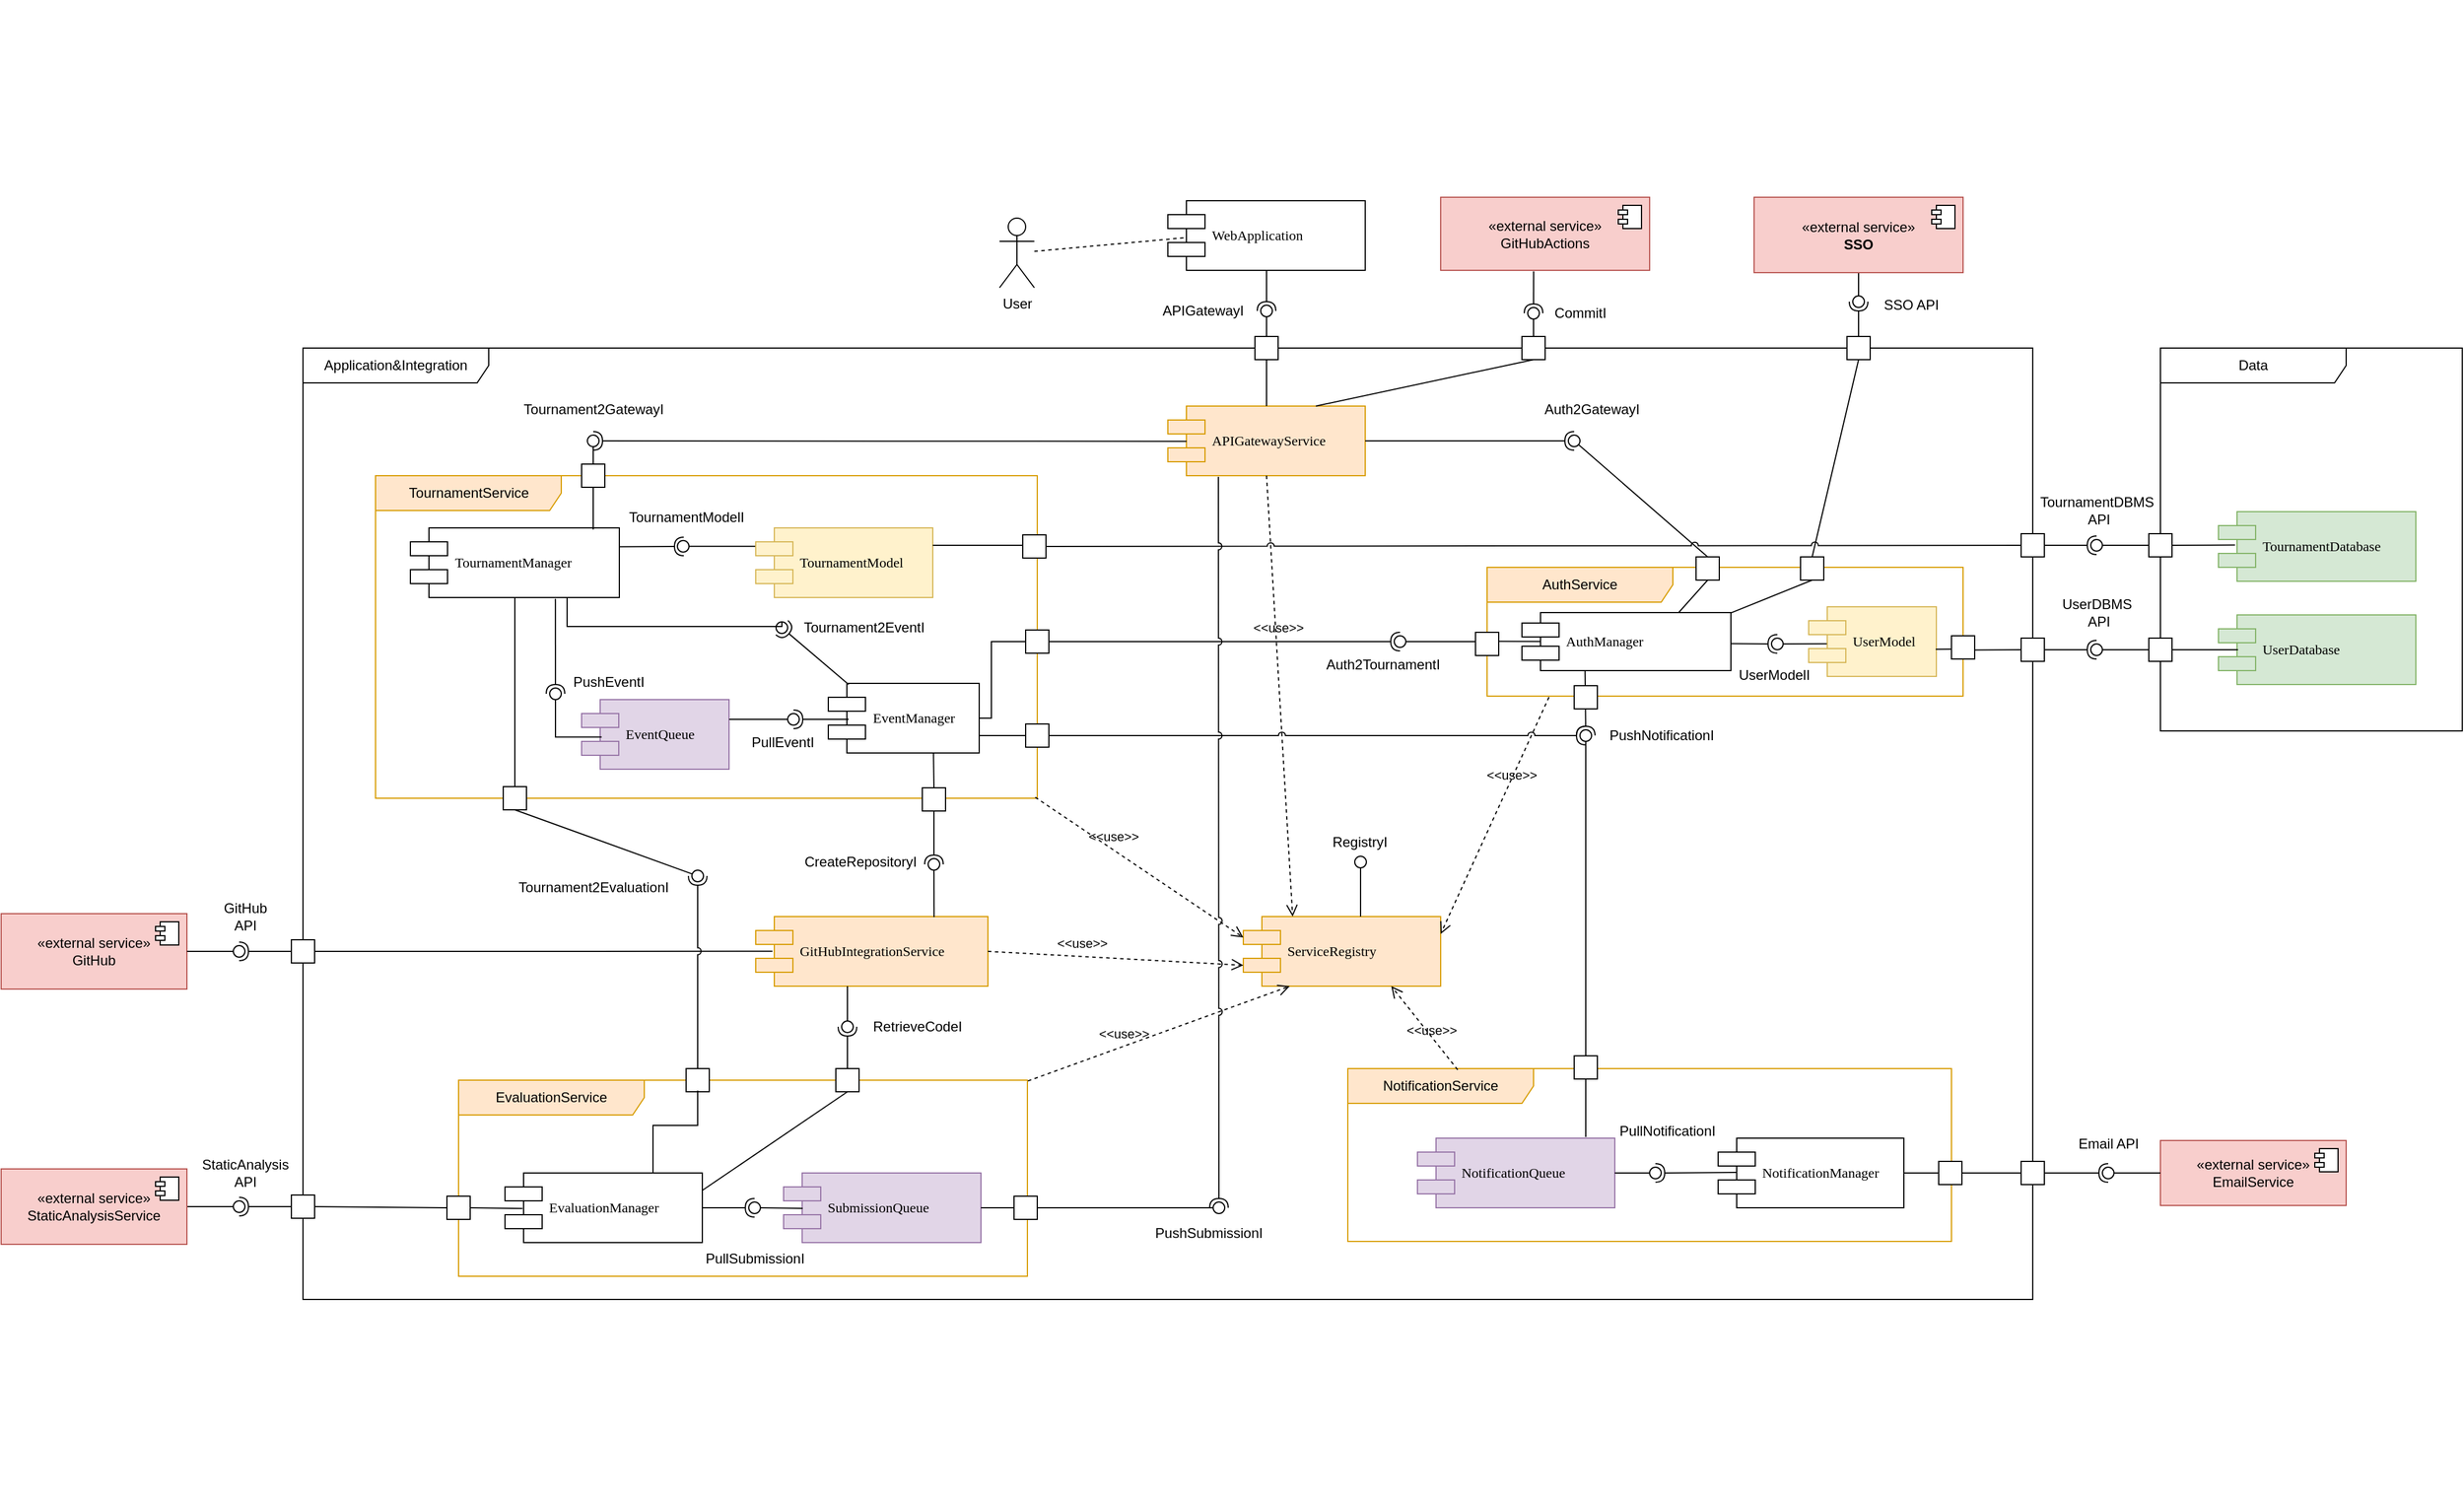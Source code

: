 <mxfile version="22.0.3" type="device">
  <diagram name="Page-1" id="5f0bae14-7c28-e335-631c-24af17079c00">
    <mxGraphModel dx="2260" dy="1618" grid="1" gridSize="10" guides="1" tooltips="1" connect="1" arrows="1" fold="1" page="1" pageScale="1" pageWidth="1100" pageHeight="850" background="none" math="0" shadow="0">
      <root>
        <mxCell id="0" />
        <mxCell id="1" parent="0" />
        <mxCell id="mmdkQ3DgxTQABvhwrMoQ-8" value="User" style="shape=umlActor;verticalLabelPosition=bottom;verticalAlign=top;html=1;outlineConnect=0;" parent="1" vertex="1">
          <mxGeometry x="660" y="-492" width="30" height="60" as="geometry" />
        </mxCell>
        <mxCell id="mmdkQ3DgxTQABvhwrMoQ-22" value="Application&amp;amp;Integration" style="shape=umlFrame;whiteSpace=wrap;html=1;pointerEvents=0;recursiveResize=0;container=1;collapsible=0;width=160;" parent="1" vertex="1">
          <mxGeometry x="60" y="-380" width="1490" height="820" as="geometry" />
        </mxCell>
        <mxCell id="mmdkQ3DgxTQABvhwrMoQ-7" value="APIGatewayService" style="shape=component;align=left;spacingLeft=36;rounded=0;shadow=0;comic=0;labelBackgroundColor=none;strokeWidth=1;fontFamily=Verdana;fontSize=12;html=1;fillColor=#ffe6cc;strokeColor=#d79b00;" parent="mmdkQ3DgxTQABvhwrMoQ-22" vertex="1">
          <mxGeometry x="745" y="50" width="170" height="60" as="geometry" />
        </mxCell>
        <mxCell id="mmdkQ3DgxTQABvhwrMoQ-5" value="GitHubIntegrationService" style="shape=component;align=left;spacingLeft=36;rounded=0;shadow=0;comic=0;labelBackgroundColor=none;strokeWidth=1;fontFamily=Verdana;fontSize=12;html=1;fillColor=#ffe6cc;strokeColor=#d79b00;" parent="mmdkQ3DgxTQABvhwrMoQ-22" vertex="1">
          <mxGeometry x="390" y="490" width="200" height="60" as="geometry" />
        </mxCell>
        <mxCell id="mmdkQ3DgxTQABvhwrMoQ-54" value="" style="ellipse;whiteSpace=wrap;html=1;align=center;aspect=fixed;fillColor=none;strokeColor=none;resizable=0;perimeter=centerPerimeter;rotatable=0;allowArrows=0;points=[];outlineConnect=1;" parent="mmdkQ3DgxTQABvhwrMoQ-22" vertex="1">
          <mxGeometry x="1310" y="490" width="10" height="10" as="geometry" />
        </mxCell>
        <mxCell id="ubvg3rel_VxKxt8CuiRT-38" value="" style="ellipse;whiteSpace=wrap;html=1;align=center;aspect=fixed;fillColor=none;strokeColor=none;resizable=0;perimeter=centerPerimeter;rotatable=0;allowArrows=0;points=[];outlineConnect=1;" parent="mmdkQ3DgxTQABvhwrMoQ-22" vertex="1">
          <mxGeometry x="1400" y="808" width="10" height="10" as="geometry" />
        </mxCell>
        <mxCell id="ubvg3rel_VxKxt8CuiRT-41" value="" style="ellipse;whiteSpace=wrap;html=1;align=center;aspect=fixed;fillColor=none;strokeColor=none;resizable=0;perimeter=centerPerimeter;rotatable=0;allowArrows=0;points=[];outlineConnect=1;" parent="mmdkQ3DgxTQABvhwrMoQ-22" vertex="1">
          <mxGeometry x="1400" y="798" width="10" height="10" as="geometry" />
        </mxCell>
        <mxCell id="ubvg3rel_VxKxt8CuiRT-51" value="" style="html=1;rounded=0;" parent="mmdkQ3DgxTQABvhwrMoQ-22" vertex="1">
          <mxGeometry x="1330" y="-10" width="20" height="20" as="geometry" />
        </mxCell>
        <mxCell id="mmdkQ3DgxTQABvhwrMoQ-55" value="" style="html=1;rounded=0;" parent="mmdkQ3DgxTQABvhwrMoQ-22" vertex="1">
          <mxGeometry x="820.0" y="-10" width="20" height="20" as="geometry" />
        </mxCell>
        <mxCell id="ubvg3rel_VxKxt8CuiRT-24" value="" style="html=1;rounded=0;" parent="mmdkQ3DgxTQABvhwrMoQ-22" vertex="1">
          <mxGeometry x="-10" y="730" width="20" height="20" as="geometry" />
        </mxCell>
        <mxCell id="ubvg3rel_VxKxt8CuiRT-14" value="" style="endArrow=none;html=1;rounded=0;exitX=1;exitY=0.5;exitDx=0;exitDy=0;entryX=0;entryY=0.5;entryDx=0;entryDy=0;" parent="mmdkQ3DgxTQABvhwrMoQ-22" source="ubvg3rel_VxKxt8CuiRT-24" target="mmdkQ3DgxTQABvhwrMoQ-101" edge="1">
          <mxGeometry width="50" height="50" relative="1" as="geometry">
            <mxPoint x="1200" y="652" as="sourcePoint" />
            <mxPoint x="1210" y="581" as="targetPoint" />
          </mxGeometry>
        </mxCell>
        <mxCell id="mmdkQ3DgxTQABvhwrMoQ-44" value="TournamentService" style="shape=umlFrame;whiteSpace=wrap;html=1;pointerEvents=0;recursiveResize=0;container=1;collapsible=0;width=160;fillColor=#ffe6cc;strokeColor=#d79b00;" parent="mmdkQ3DgxTQABvhwrMoQ-22" vertex="1">
          <mxGeometry x="62.5" y="110" width="570.0" height="278" as="geometry" />
        </mxCell>
        <mxCell id="39150e848f15840c-7" value="TournamentManager" style="shape=component;align=left;spacingLeft=36;rounded=0;shadow=0;comic=0;labelBackgroundColor=none;strokeWidth=1;fontFamily=Verdana;fontSize=12;html=1;" parent="mmdkQ3DgxTQABvhwrMoQ-44" vertex="1">
          <mxGeometry x="30" y="45" width="180" height="60" as="geometry" />
        </mxCell>
        <mxCell id="ubvg3rel_VxKxt8CuiRT-65" value="" style="ellipse;whiteSpace=wrap;html=1;align=center;aspect=fixed;fillColor=none;strokeColor=none;resizable=0;perimeter=centerPerimeter;rotatable=0;allowArrows=0;points=[];outlineConnect=1;" parent="mmdkQ3DgxTQABvhwrMoQ-44" vertex="1">
          <mxGeometry x="275" y="45" width="10" height="10" as="geometry" />
        </mxCell>
        <mxCell id="ubvg3rel_VxKxt8CuiRT-68" value="" style="ellipse;whiteSpace=wrap;html=1;align=center;aspect=fixed;fillColor=none;strokeColor=none;resizable=0;perimeter=centerPerimeter;rotatable=0;allowArrows=0;points=[];outlineConnect=1;" parent="mmdkQ3DgxTQABvhwrMoQ-44" vertex="1">
          <mxGeometry x="255" y="79" width="10" height="10" as="geometry" />
        </mxCell>
        <mxCell id="mmdkQ3DgxTQABvhwrMoQ-105" value="" style="html=1;rounded=0;" parent="mmdkQ3DgxTQABvhwrMoQ-44" vertex="1">
          <mxGeometry x="110" y="268" width="20" height="20" as="geometry" />
        </mxCell>
        <mxCell id="mmdkQ3DgxTQABvhwrMoQ-106" value="" style="endArrow=none;html=1;rounded=0;exitX=0.5;exitY=0;exitDx=0;exitDy=0;entryX=0.5;entryY=1;entryDx=0;entryDy=0;" parent="mmdkQ3DgxTQABvhwrMoQ-44" source="mmdkQ3DgxTQABvhwrMoQ-105" target="39150e848f15840c-7" edge="1">
          <mxGeometry width="50" height="50" relative="1" as="geometry">
            <mxPoint x="90" y="140" as="sourcePoint" />
            <mxPoint x="-25" y="65" as="targetPoint" />
          </mxGeometry>
        </mxCell>
        <mxCell id="ubvg3rel_VxKxt8CuiRT-81" value="EventManager" style="shape=component;align=left;spacingLeft=36;rounded=0;shadow=0;comic=0;labelBackgroundColor=none;strokeWidth=1;fontFamily=Verdana;fontSize=12;html=1;" parent="mmdkQ3DgxTQABvhwrMoQ-44" vertex="1">
          <mxGeometry x="390" y="179" width="130" height="60" as="geometry" />
        </mxCell>
        <mxCell id="ubvg3rel_VxKxt8CuiRT-83" value="EventQueue" style="shape=component;align=left;spacingLeft=36;rounded=0;shadow=0;comic=0;labelBackgroundColor=none;strokeWidth=1;fontFamily=Verdana;fontSize=12;html=1;fillColor=#e1d5e7;strokeColor=#9673a6;" parent="mmdkQ3DgxTQABvhwrMoQ-44" vertex="1">
          <mxGeometry x="177.5" y="193" width="127" height="60" as="geometry" />
        </mxCell>
        <mxCell id="ubvg3rel_VxKxt8CuiRT-84" value="" style="rounded=0;orthogonalLoop=1;jettySize=auto;html=1;endArrow=halfCircle;endFill=0;endSize=6;strokeWidth=1;sketch=0;exitX=0.694;exitY=1.018;exitDx=0;exitDy=0;exitPerimeter=0;" parent="mmdkQ3DgxTQABvhwrMoQ-44" source="39150e848f15840c-7" target="ubvg3rel_VxKxt8CuiRT-86" edge="1">
          <mxGeometry relative="1" as="geometry">
            <mxPoint x="175" y="188" as="sourcePoint" />
          </mxGeometry>
        </mxCell>
        <mxCell id="ubvg3rel_VxKxt8CuiRT-85" value="" style="rounded=0;orthogonalLoop=1;jettySize=auto;html=1;endArrow=oval;endFill=0;sketch=0;sourcePerimeterSpacing=0;targetPerimeterSpacing=0;endSize=10;exitX=0.136;exitY=0.537;exitDx=0;exitDy=0;exitPerimeter=0;edgeStyle=orthogonalEdgeStyle;" parent="mmdkQ3DgxTQABvhwrMoQ-44" source="ubvg3rel_VxKxt8CuiRT-83" target="ubvg3rel_VxKxt8CuiRT-86" edge="1">
          <mxGeometry relative="1" as="geometry">
            <mxPoint x="135" y="188" as="sourcePoint" />
            <Array as="points">
              <mxPoint x="155" y="225" />
            </Array>
          </mxGeometry>
        </mxCell>
        <mxCell id="ubvg3rel_VxKxt8CuiRT-86" value="" style="ellipse;whiteSpace=wrap;html=1;align=center;aspect=fixed;fillColor=none;strokeColor=none;resizable=0;perimeter=centerPerimeter;rotatable=0;allowArrows=0;points=[];outlineConnect=1;" parent="mmdkQ3DgxTQABvhwrMoQ-44" vertex="1">
          <mxGeometry x="150" y="183" width="10" height="10" as="geometry" />
        </mxCell>
        <mxCell id="ubvg3rel_VxKxt8CuiRT-87" value="" style="rounded=0;orthogonalLoop=1;jettySize=auto;html=1;endArrow=halfCircle;endFill=0;endSize=6;strokeWidth=1;sketch=0;" parent="mmdkQ3DgxTQABvhwrMoQ-44" target="ubvg3rel_VxKxt8CuiRT-89" edge="1">
          <mxGeometry relative="1" as="geometry">
            <mxPoint x="407.5" y="210" as="sourcePoint" />
          </mxGeometry>
        </mxCell>
        <mxCell id="ubvg3rel_VxKxt8CuiRT-88" value="" style="rounded=0;orthogonalLoop=1;jettySize=auto;html=1;endArrow=oval;endFill=0;sketch=0;sourcePerimeterSpacing=0;targetPerimeterSpacing=0;endSize=10;exitX=1.001;exitY=0.284;exitDx=0;exitDy=0;exitPerimeter=0;" parent="mmdkQ3DgxTQABvhwrMoQ-44" source="ubvg3rel_VxKxt8CuiRT-83" target="ubvg3rel_VxKxt8CuiRT-89" edge="1">
          <mxGeometry relative="1" as="geometry">
            <mxPoint x="307.5" y="210" as="sourcePoint" />
          </mxGeometry>
        </mxCell>
        <mxCell id="ubvg3rel_VxKxt8CuiRT-89" value="" style="ellipse;whiteSpace=wrap;html=1;align=center;aspect=fixed;fillColor=none;strokeColor=none;resizable=0;perimeter=centerPerimeter;rotatable=0;allowArrows=0;points=[];outlineConnect=1;" parent="mmdkQ3DgxTQABvhwrMoQ-44" vertex="1">
          <mxGeometry x="355" y="205" width="10" height="10" as="geometry" />
        </mxCell>
        <mxCell id="ubvg3rel_VxKxt8CuiRT-91" value="" style="rounded=0;orthogonalLoop=1;jettySize=auto;html=1;endArrow=halfCircle;endFill=0;endSize=6;strokeWidth=1;sketch=0;exitX=0.135;exitY=0.016;exitDx=0;exitDy=0;exitPerimeter=0;" parent="mmdkQ3DgxTQABvhwrMoQ-44" source="ubvg3rel_VxKxt8CuiRT-81" target="ubvg3rel_VxKxt8CuiRT-93" edge="1">
          <mxGeometry relative="1" as="geometry">
            <mxPoint x="526" y="35" as="sourcePoint" />
          </mxGeometry>
        </mxCell>
        <mxCell id="ubvg3rel_VxKxt8CuiRT-92" value="" style="rounded=0;orthogonalLoop=1;jettySize=auto;html=1;endArrow=oval;endFill=0;sketch=0;sourcePerimeterSpacing=0;targetPerimeterSpacing=0;endSize=10;exitX=0.75;exitY=1;exitDx=0;exitDy=0;edgeStyle=orthogonalEdgeStyle;" parent="mmdkQ3DgxTQABvhwrMoQ-44" source="39150e848f15840c-7" target="ubvg3rel_VxKxt8CuiRT-93" edge="1">
          <mxGeometry relative="1" as="geometry">
            <mxPoint x="486" y="35" as="sourcePoint" />
            <Array as="points">
              <mxPoint x="165" y="130" />
              <mxPoint x="350" y="130" />
            </Array>
          </mxGeometry>
        </mxCell>
        <mxCell id="ubvg3rel_VxKxt8CuiRT-93" value="" style="ellipse;whiteSpace=wrap;html=1;align=center;aspect=fixed;fillColor=none;strokeColor=none;resizable=0;perimeter=centerPerimeter;rotatable=0;allowArrows=0;points=[];outlineConnect=1;" parent="mmdkQ3DgxTQABvhwrMoQ-44" vertex="1">
          <mxGeometry x="345" y="126" width="10" height="10" as="geometry" />
        </mxCell>
        <mxCell id="4cuxGvbS_4BrSIJYP33n-103" value="" style="html=1;rounded=0;" parent="mmdkQ3DgxTQABvhwrMoQ-44" vertex="1">
          <mxGeometry x="557.5" y="51" width="20" height="20" as="geometry" />
        </mxCell>
        <mxCell id="4cuxGvbS_4BrSIJYP33n-108" value="" style="ellipse;whiteSpace=wrap;html=1;align=center;aspect=fixed;fillColor=none;strokeColor=none;resizable=0;perimeter=centerPerimeter;rotatable=0;allowArrows=0;points=[];outlineConnect=1;" parent="mmdkQ3DgxTQABvhwrMoQ-44" vertex="1">
          <mxGeometry x="380" y="56" width="10" height="10" as="geometry" />
        </mxCell>
        <mxCell id="hIF5-wNlFr5nMB-mbWGY-1" value="TournamentModel" style="shape=component;align=left;spacingLeft=36;rounded=0;shadow=0;comic=0;labelBackgroundColor=none;strokeWidth=1;fontFamily=Verdana;fontSize=12;html=1;fillColor=#fff2cc;strokeColor=#d6b656;" parent="mmdkQ3DgxTQABvhwrMoQ-44" vertex="1">
          <mxGeometry x="327.5" y="45" width="152.5" height="60" as="geometry" />
        </mxCell>
        <mxCell id="hIF5-wNlFr5nMB-mbWGY-2" value="" style="rounded=0;orthogonalLoop=1;jettySize=auto;html=1;endArrow=halfCircle;endFill=0;endSize=6;strokeWidth=1;sketch=0;exitX=0.998;exitY=0.27;exitDx=0;exitDy=0;exitPerimeter=0;" parent="mmdkQ3DgxTQABvhwrMoQ-44" source="39150e848f15840c-7" target="hIF5-wNlFr5nMB-mbWGY-4" edge="1">
          <mxGeometry relative="1" as="geometry">
            <mxPoint x="209.46" y="60.58" as="sourcePoint" />
          </mxGeometry>
        </mxCell>
        <mxCell id="hIF5-wNlFr5nMB-mbWGY-3" value="" style="rounded=0;orthogonalLoop=1;jettySize=auto;html=1;endArrow=oval;endFill=0;sketch=0;sourcePerimeterSpacing=0;targetPerimeterSpacing=0;endSize=10;" parent="mmdkQ3DgxTQABvhwrMoQ-44" edge="1">
          <mxGeometry relative="1" as="geometry">
            <mxPoint x="327" y="60.88" as="sourcePoint" />
            <mxPoint x="265" y="60.88" as="targetPoint" />
          </mxGeometry>
        </mxCell>
        <mxCell id="hIF5-wNlFr5nMB-mbWGY-4" value="" style="ellipse;whiteSpace=wrap;html=1;align=center;aspect=fixed;fillColor=none;strokeColor=none;resizable=0;perimeter=centerPerimeter;rotatable=0;allowArrows=0;points=[];outlineConnect=1;" parent="mmdkQ3DgxTQABvhwrMoQ-44" vertex="1">
          <mxGeometry x="260.5" y="56" width="10" height="10" as="geometry" />
        </mxCell>
        <mxCell id="x6KYfn-9t4zsdUamP-vX-26" value="TournamentModelI" style="text;html=1;align=center;verticalAlign=middle;resizable=0;points=[];autosize=1;strokeColor=none;fillColor=none;" parent="mmdkQ3DgxTQABvhwrMoQ-44" vertex="1">
          <mxGeometry x="207.5" y="21" width="120" height="30" as="geometry" />
        </mxCell>
        <mxCell id="x6KYfn-9t4zsdUamP-vX-27" value="PushEventI" style="text;html=1;align=center;verticalAlign=middle;resizable=0;points=[];autosize=1;strokeColor=none;fillColor=none;" parent="mmdkQ3DgxTQABvhwrMoQ-44" vertex="1">
          <mxGeometry x="160" y="163" width="80" height="30" as="geometry" />
        </mxCell>
        <mxCell id="x6KYfn-9t4zsdUamP-vX-28" value="PullEventI" style="text;html=1;align=center;verticalAlign=middle;resizable=0;points=[];autosize=1;strokeColor=none;fillColor=none;" parent="mmdkQ3DgxTQABvhwrMoQ-44" vertex="1">
          <mxGeometry x="310" y="215" width="80" height="30" as="geometry" />
        </mxCell>
        <mxCell id="x6KYfn-9t4zsdUamP-vX-29" value="Tournament2EventI" style="text;html=1;align=center;verticalAlign=middle;resizable=0;points=[];autosize=1;strokeColor=none;fillColor=none;" parent="mmdkQ3DgxTQABvhwrMoQ-44" vertex="1">
          <mxGeometry x="355" y="116" width="130" height="30" as="geometry" />
        </mxCell>
        <mxCell id="mmdkQ3DgxTQABvhwrMoQ-51" value="EvaluationService" style="shape=umlFrame;whiteSpace=wrap;html=1;pointerEvents=0;recursiveResize=0;container=1;collapsible=0;width=160;fillColor=#ffe6cc;strokeColor=#d79b00;" parent="mmdkQ3DgxTQABvhwrMoQ-22" vertex="1">
          <mxGeometry x="134" y="631" width="490" height="169" as="geometry" />
        </mxCell>
        <mxCell id="mmdkQ3DgxTQABvhwrMoQ-4" value="SubmissionQueue" style="shape=component;align=left;spacingLeft=36;rounded=0;shadow=0;comic=0;labelBackgroundColor=none;strokeWidth=1;fontFamily=Verdana;fontSize=12;html=1;fillColor=#e1d5e7;strokeColor=#9673a6;" parent="mmdkQ3DgxTQABvhwrMoQ-51" vertex="1">
          <mxGeometry x="280" y="80" width="170" height="60" as="geometry" />
        </mxCell>
        <mxCell id="mmdkQ3DgxTQABvhwrMoQ-2" value="EvaluationManager" style="shape=component;align=left;spacingLeft=36;rounded=0;shadow=0;comic=0;labelBackgroundColor=none;strokeWidth=1;fontFamily=Verdana;fontSize=12;html=1;" parent="mmdkQ3DgxTQABvhwrMoQ-51" vertex="1">
          <mxGeometry x="40" y="80" width="170" height="60" as="geometry" />
        </mxCell>
        <mxCell id="mmdkQ3DgxTQABvhwrMoQ-101" value="" style="html=1;rounded=0;" parent="mmdkQ3DgxTQABvhwrMoQ-51" vertex="1">
          <mxGeometry x="-10" y="100" width="20" height="20" as="geometry" />
        </mxCell>
        <mxCell id="mmdkQ3DgxTQABvhwrMoQ-107" value="" style="endArrow=none;html=1;rounded=0;entryX=1;entryY=0.5;entryDx=0;entryDy=0;exitX=0.089;exitY=0.511;exitDx=0;exitDy=0;exitPerimeter=0;" parent="mmdkQ3DgxTQABvhwrMoQ-51" source="mmdkQ3DgxTQABvhwrMoQ-2" target="mmdkQ3DgxTQABvhwrMoQ-101" edge="1">
          <mxGeometry width="50" height="50" relative="1" as="geometry">
            <mxPoint x="50" y="240" as="sourcePoint" />
            <mxPoint x="-65" y="165" as="targetPoint" />
          </mxGeometry>
        </mxCell>
        <mxCell id="ubvg3rel_VxKxt8CuiRT-44" value="" style="rounded=0;orthogonalLoop=1;jettySize=auto;html=1;endArrow=halfCircle;endFill=0;endSize=6;strokeWidth=1;sketch=0;exitX=1;exitY=0.5;exitDx=0;exitDy=0;" parent="mmdkQ3DgxTQABvhwrMoQ-51" source="mmdkQ3DgxTQABvhwrMoQ-2" target="ubvg3rel_VxKxt8CuiRT-46" edge="1">
          <mxGeometry relative="1" as="geometry">
            <mxPoint x="300" y="141" as="sourcePoint" />
          </mxGeometry>
        </mxCell>
        <mxCell id="ubvg3rel_VxKxt8CuiRT-45" value="" style="rounded=0;orthogonalLoop=1;jettySize=auto;html=1;endArrow=oval;endFill=0;sketch=0;sourcePerimeterSpacing=0;targetPerimeterSpacing=0;endSize=10;exitX=0.097;exitY=0.508;exitDx=0;exitDy=0;exitPerimeter=0;" parent="mmdkQ3DgxTQABvhwrMoQ-51" source="mmdkQ3DgxTQABvhwrMoQ-4" target="ubvg3rel_VxKxt8CuiRT-46" edge="1">
          <mxGeometry relative="1" as="geometry">
            <mxPoint x="260" y="141" as="sourcePoint" />
          </mxGeometry>
        </mxCell>
        <mxCell id="ubvg3rel_VxKxt8CuiRT-46" value="" style="ellipse;whiteSpace=wrap;html=1;align=center;aspect=fixed;fillColor=none;strokeColor=none;resizable=0;perimeter=centerPerimeter;rotatable=0;allowArrows=0;points=[];outlineConnect=1;" parent="mmdkQ3DgxTQABvhwrMoQ-51" vertex="1">
          <mxGeometry x="250" y="105" width="10" height="10" as="geometry" />
        </mxCell>
        <mxCell id="ubvg3rel_VxKxt8CuiRT-15" value="" style="html=1;rounded=0;" parent="mmdkQ3DgxTQABvhwrMoQ-51" vertex="1">
          <mxGeometry x="196" y="-10" width="20" height="20" as="geometry" />
        </mxCell>
        <mxCell id="ubvg3rel_VxKxt8CuiRT-16" value="" style="endArrow=none;html=1;rounded=0;edgeStyle=orthogonalEdgeStyle;entryX=0.75;entryY=0;entryDx=0;entryDy=0;" parent="mmdkQ3DgxTQABvhwrMoQ-51" target="mmdkQ3DgxTQABvhwrMoQ-2" edge="1">
          <mxGeometry width="50" height="50" relative="1" as="geometry">
            <mxPoint x="206" y="9" as="sourcePoint" />
            <mxPoint x="210" y="105" as="targetPoint" />
            <Array as="points">
              <mxPoint x="206" y="39" />
              <mxPoint x="167" y="39" />
            </Array>
          </mxGeometry>
        </mxCell>
        <mxCell id="mmdkQ3DgxTQABvhwrMoQ-111" value="" style="html=1;rounded=0;" parent="mmdkQ3DgxTQABvhwrMoQ-51" vertex="1">
          <mxGeometry x="325" y="-10" width="20" height="20" as="geometry" />
        </mxCell>
        <mxCell id="ubvg3rel_VxKxt8CuiRT-62" value="" style="endArrow=none;html=1;rounded=0;entryX=1;entryY=0.25;entryDx=0;entryDy=0;exitX=0.5;exitY=1;exitDx=0;exitDy=0;" parent="mmdkQ3DgxTQABvhwrMoQ-51" source="mmdkQ3DgxTQABvhwrMoQ-111" target="mmdkQ3DgxTQABvhwrMoQ-2" edge="1">
          <mxGeometry width="50" height="50" relative="1" as="geometry">
            <mxPoint x="230" y="-250" as="sourcePoint" />
            <mxPoint x="97" y="-405" as="targetPoint" />
          </mxGeometry>
        </mxCell>
        <mxCell id="x6KYfn-9t4zsdUamP-vX-23" value="PullSubmissionI" style="text;html=1;align=center;verticalAlign=middle;resizable=0;points=[];autosize=1;strokeColor=none;fillColor=none;" parent="mmdkQ3DgxTQABvhwrMoQ-51" vertex="1">
          <mxGeometry x="200" y="139" width="110" height="30" as="geometry" />
        </mxCell>
        <mxCell id="ubvg3rel_VxKxt8CuiRT-71" value="" style="ellipse;whiteSpace=wrap;html=1;align=center;aspect=fixed;fillColor=none;strokeColor=none;resizable=0;perimeter=centerPerimeter;rotatable=0;allowArrows=0;points=[];outlineConnect=1;" parent="mmdkQ3DgxTQABvhwrMoQ-22" vertex="1">
          <mxGeometry x="627.5" y="253" width="10" height="10" as="geometry" />
        </mxCell>
        <mxCell id="ubvg3rel_VxKxt8CuiRT-97" value="" style="ellipse;whiteSpace=wrap;html=1;align=center;aspect=fixed;fillColor=none;strokeColor=none;resizable=0;perimeter=centerPerimeter;rotatable=0;allowArrows=0;points=[];outlineConnect=1;" parent="mmdkQ3DgxTQABvhwrMoQ-22" vertex="1">
          <mxGeometry x="502.5" y="401" width="10" height="10" as="geometry" />
        </mxCell>
        <mxCell id="ubvg3rel_VxKxt8CuiRT-94" value="" style="html=1;rounded=0;" parent="mmdkQ3DgxTQABvhwrMoQ-22" vertex="1">
          <mxGeometry x="533.5" y="379" width="20" height="20" as="geometry" />
        </mxCell>
        <mxCell id="ubvg3rel_VxKxt8CuiRT-105" value="" style="endArrow=none;html=1;rounded=0;entryX=0.697;entryY=1.002;entryDx=0;entryDy=0;entryPerimeter=0;exitX=0.5;exitY=0;exitDx=0;exitDy=0;" parent="mmdkQ3DgxTQABvhwrMoQ-22" source="ubvg3rel_VxKxt8CuiRT-94" target="ubvg3rel_VxKxt8CuiRT-81" edge="1">
          <mxGeometry width="50" height="50" relative="1" as="geometry">
            <mxPoint x="543.5" y="376" as="sourcePoint" />
            <mxPoint x="562.5" y="295" as="targetPoint" />
          </mxGeometry>
        </mxCell>
        <mxCell id="ubvg3rel_VxKxt8CuiRT-132" value="" style="html=1;rounded=0;" parent="mmdkQ3DgxTQABvhwrMoQ-22" vertex="1">
          <mxGeometry x="622.5" y="324" width="20" height="20" as="geometry" />
        </mxCell>
        <mxCell id="ubvg3rel_VxKxt8CuiRT-134" value="" style="endArrow=none;html=1;rounded=0;exitX=0;exitY=0.5;exitDx=0;exitDy=0;entryX=1;entryY=0.75;entryDx=0;entryDy=0;" parent="mmdkQ3DgxTQABvhwrMoQ-22" source="ubvg3rel_VxKxt8CuiRT-132" target="ubvg3rel_VxKxt8CuiRT-81" edge="1">
          <mxGeometry width="50" height="50" relative="1" as="geometry">
            <mxPoint x="592.5" y="366" as="sourcePoint" />
            <mxPoint x="535.5" y="365" as="targetPoint" />
          </mxGeometry>
        </mxCell>
        <mxCell id="mmdkQ3DgxTQABvhwrMoQ-48" value="NotificationService" style="shape=umlFrame;whiteSpace=wrap;html=1;pointerEvents=0;recursiveResize=0;container=1;collapsible=0;width=160;fillColor=#ffe6cc;strokeColor=#d79b00;" parent="mmdkQ3DgxTQABvhwrMoQ-22" vertex="1">
          <mxGeometry x="900" y="621" width="520" height="149" as="geometry" />
        </mxCell>
        <mxCell id="mmdkQ3DgxTQABvhwrMoQ-47" value="NotificationQueue" style="shape=component;align=left;spacingLeft=36;rounded=0;shadow=0;comic=0;labelBackgroundColor=none;strokeWidth=1;fontFamily=Verdana;fontSize=12;html=1;fillColor=#e1d5e7;strokeColor=#9673a6;" parent="mmdkQ3DgxTQABvhwrMoQ-48" vertex="1">
          <mxGeometry x="60" y="60" width="170" height="60" as="geometry" />
        </mxCell>
        <mxCell id="mmdkQ3DgxTQABvhwrMoQ-3" value="NotificationManager" style="shape=component;align=left;spacingLeft=36;rounded=0;shadow=0;comic=0;labelBackgroundColor=none;strokeWidth=1;fontFamily=Verdana;fontSize=12;html=1;" parent="mmdkQ3DgxTQABvhwrMoQ-48" vertex="1">
          <mxGeometry x="319" y="60" width="160" height="60" as="geometry" />
        </mxCell>
        <mxCell id="mmdkQ3DgxTQABvhwrMoQ-100" value="" style="html=1;rounded=0;" parent="mmdkQ3DgxTQABvhwrMoQ-48" vertex="1">
          <mxGeometry x="195" y="-11" width="20" height="20" as="geometry" />
        </mxCell>
        <mxCell id="mmdkQ3DgxTQABvhwrMoQ-109" value="" style="endArrow=none;html=1;rounded=0;entryX=0.5;entryY=1;entryDx=0;entryDy=0;" parent="mmdkQ3DgxTQABvhwrMoQ-48" target="mmdkQ3DgxTQABvhwrMoQ-100" edge="1">
          <mxGeometry width="50" height="50" relative="1" as="geometry">
            <mxPoint x="205" y="59" as="sourcePoint" />
            <mxPoint x="-65" y="65" as="targetPoint" />
          </mxGeometry>
        </mxCell>
        <mxCell id="ubvg3rel_VxKxt8CuiRT-109" value="" style="html=1;rounded=0;" parent="mmdkQ3DgxTQABvhwrMoQ-48" vertex="1">
          <mxGeometry x="509" y="80" width="20" height="20" as="geometry" />
        </mxCell>
        <mxCell id="ubvg3rel_VxKxt8CuiRT-116" value="" style="endArrow=none;html=1;rounded=0;exitX=0;exitY=0.5;exitDx=0;exitDy=0;entryX=1;entryY=0.5;entryDx=0;entryDy=0;" parent="mmdkQ3DgxTQABvhwrMoQ-48" source="ubvg3rel_VxKxt8CuiRT-109" target="mmdkQ3DgxTQABvhwrMoQ-3" edge="1">
          <mxGeometry width="50" height="50" relative="1" as="geometry">
            <mxPoint x="540" y="176" as="sourcePoint" />
            <mxPoint x="483" y="175" as="targetPoint" />
          </mxGeometry>
        </mxCell>
        <mxCell id="x6KYfn-9t4zsdUamP-vX-22" value="PullNotificationI" style="text;html=1;align=center;verticalAlign=middle;resizable=0;points=[];autosize=1;strokeColor=none;fillColor=none;" parent="mmdkQ3DgxTQABvhwrMoQ-48" vertex="1">
          <mxGeometry x="220" y="39" width="110" height="30" as="geometry" />
        </mxCell>
        <mxCell id="ubvg3rel_VxKxt8CuiRT-47" value="" style="rounded=0;orthogonalLoop=1;jettySize=auto;html=1;endArrow=halfCircle;endFill=0;endSize=6;strokeWidth=1;sketch=0;exitX=0.097;exitY=0.492;exitDx=0;exitDy=0;exitPerimeter=0;" parent="mmdkQ3DgxTQABvhwrMoQ-22" source="mmdkQ3DgxTQABvhwrMoQ-3" target="ubvg3rel_VxKxt8CuiRT-49" edge="1">
          <mxGeometry relative="1" as="geometry">
            <mxPoint x="1141" y="1012" as="sourcePoint" />
          </mxGeometry>
        </mxCell>
        <mxCell id="ubvg3rel_VxKxt8CuiRT-48" value="" style="rounded=0;orthogonalLoop=1;jettySize=auto;html=1;endArrow=oval;endFill=0;sketch=0;sourcePerimeterSpacing=0;targetPerimeterSpacing=0;endSize=10;exitX=1;exitY=0.5;exitDx=0;exitDy=0;" parent="mmdkQ3DgxTQABvhwrMoQ-22" source="mmdkQ3DgxTQABvhwrMoQ-47" target="ubvg3rel_VxKxt8CuiRT-49" edge="1">
          <mxGeometry relative="1" as="geometry">
            <mxPoint x="1055" y="1013" as="sourcePoint" />
          </mxGeometry>
        </mxCell>
        <mxCell id="ubvg3rel_VxKxt8CuiRT-49" value="" style="ellipse;whiteSpace=wrap;html=1;align=center;aspect=fixed;fillColor=none;strokeColor=none;resizable=0;perimeter=centerPerimeter;rotatable=0;allowArrows=0;points=[];outlineConnect=1;" parent="mmdkQ3DgxTQABvhwrMoQ-22" vertex="1">
          <mxGeometry x="1160" y="706" width="10" height="10" as="geometry" />
        </mxCell>
        <mxCell id="mmdkQ3DgxTQABvhwrMoQ-97" value="" style="ellipse;whiteSpace=wrap;html=1;align=center;aspect=fixed;fillColor=none;strokeColor=none;resizable=0;perimeter=centerPerimeter;rotatable=0;allowArrows=0;points=[];outlineConnect=1;" parent="mmdkQ3DgxTQABvhwrMoQ-22" vertex="1">
          <mxGeometry x="730" y="849" width="10" height="10" as="geometry" />
        </mxCell>
        <mxCell id="4cuxGvbS_4BrSIJYP33n-131" value="" style="endArrow=none;html=1;rounded=0;exitX=0.5;exitY=1;exitDx=0;exitDy=0;entryX=0.5;entryY=0;entryDx=0;entryDy=0;" parent="mmdkQ3DgxTQABvhwrMoQ-22" source="mmdkQ3DgxTQABvhwrMoQ-55" target="mmdkQ3DgxTQABvhwrMoQ-7" edge="1">
          <mxGeometry width="50" height="50" relative="1" as="geometry">
            <mxPoint x="1050" y="250" as="sourcePoint" />
            <mxPoint x="1100" y="200" as="targetPoint" />
          </mxGeometry>
        </mxCell>
        <mxCell id="4cuxGvbS_4BrSIJYP33n-134" value="" style="ellipse;whiteSpace=wrap;html=1;align=center;aspect=fixed;fillColor=none;strokeColor=none;resizable=0;perimeter=centerPerimeter;rotatable=0;allowArrows=0;points=[];outlineConnect=1;" parent="mmdkQ3DgxTQABvhwrMoQ-22" vertex="1">
          <mxGeometry x="1360" y="75" width="10" height="10" as="geometry" />
        </mxCell>
        <mxCell id="mmdkQ3DgxTQABvhwrMoQ-69" value="" style="html=1;rounded=0;" parent="mmdkQ3DgxTQABvhwrMoQ-22" vertex="1">
          <mxGeometry x="240" y="100" width="20" height="20" as="geometry" />
        </mxCell>
        <mxCell id="mmdkQ3DgxTQABvhwrMoQ-70" value="" style="endArrow=none;html=1;rounded=0;exitX=0.5;exitY=1;exitDx=0;exitDy=0;entryX=0.875;entryY=0.022;entryDx=0;entryDy=0;entryPerimeter=0;" parent="mmdkQ3DgxTQABvhwrMoQ-22" source="mmdkQ3DgxTQABvhwrMoQ-69" target="39150e848f15840c-7" edge="1">
          <mxGeometry width="50" height="50" relative="1" as="geometry">
            <mxPoint x="92.5" y="235" as="sourcePoint" />
            <mxPoint x="119.5" y="185" as="targetPoint" />
          </mxGeometry>
        </mxCell>
        <mxCell id="4cuxGvbS_4BrSIJYP33n-102" value="ServiceRegistry" style="shape=component;align=left;spacingLeft=36;rounded=0;shadow=0;comic=0;labelBackgroundColor=none;strokeWidth=1;fontFamily=Verdana;fontSize=12;html=1;fillColor=#ffe6cc;strokeColor=#d79b00;" parent="mmdkQ3DgxTQABvhwrMoQ-22" vertex="1">
          <mxGeometry x="810" y="490" width="170" height="60" as="geometry" />
        </mxCell>
        <mxCell id="4cuxGvbS_4BrSIJYP33n-140" value="" style="ellipse;whiteSpace=wrap;html=1;align=center;aspect=fixed;fillColor=none;strokeColor=none;resizable=0;perimeter=centerPerimeter;rotatable=0;allowArrows=0;points=[];outlineConnect=1;" parent="mmdkQ3DgxTQABvhwrMoQ-22" vertex="1">
          <mxGeometry x="1140" y="256" width="10" height="10" as="geometry" />
        </mxCell>
        <mxCell id="4cuxGvbS_4BrSIJYP33n-147" value="" style="ellipse;whiteSpace=wrap;html=1;align=center;aspect=fixed;fillColor=none;strokeColor=none;resizable=0;perimeter=centerPerimeter;rotatable=0;allowArrows=0;points=[];outlineConnect=1;" parent="mmdkQ3DgxTQABvhwrMoQ-22" vertex="1">
          <mxGeometry x="464" y="580" width="10" height="10" as="geometry" />
        </mxCell>
        <mxCell id="4cuxGvbS_4BrSIJYP33n-145" value="" style="rounded=0;orthogonalLoop=1;jettySize=auto;html=1;endArrow=halfCircle;endFill=0;endSize=6;strokeWidth=1;sketch=0;exitX=0.5;exitY=0;exitDx=0;exitDy=0;" parent="mmdkQ3DgxTQABvhwrMoQ-22" source="mmdkQ3DgxTQABvhwrMoQ-111" target="4cuxGvbS_4BrSIJYP33n-147" edge="1">
          <mxGeometry relative="1" as="geometry">
            <mxPoint x="540" y="575" as="sourcePoint" />
          </mxGeometry>
        </mxCell>
        <mxCell id="4cuxGvbS_4BrSIJYP33n-146" value="" style="rounded=0;orthogonalLoop=1;jettySize=auto;html=1;endArrow=oval;endFill=0;sketch=0;sourcePerimeterSpacing=0;targetPerimeterSpacing=0;endSize=10;" parent="mmdkQ3DgxTQABvhwrMoQ-22" target="4cuxGvbS_4BrSIJYP33n-147" edge="1">
          <mxGeometry relative="1" as="geometry">
            <mxPoint x="469" y="550" as="sourcePoint" />
          </mxGeometry>
        </mxCell>
        <mxCell id="4cuxGvbS_4BrSIJYP33n-153" value="" style="ellipse;whiteSpace=wrap;html=1;align=center;aspect=fixed;fillColor=none;strokeColor=none;resizable=0;perimeter=centerPerimeter;rotatable=0;allowArrows=0;points=[];outlineConnect=1;" parent="mmdkQ3DgxTQABvhwrMoQ-22" vertex="1">
          <mxGeometry x="960" y="291" width="10" height="10" as="geometry" />
        </mxCell>
        <mxCell id="4cuxGvbS_4BrSIJYP33n-160" value="" style="endArrow=none;html=1;rounded=0;entryX=0.5;entryY=1;entryDx=0;entryDy=0;exitX=0.5;exitY=0;exitDx=0;exitDy=0;" parent="mmdkQ3DgxTQABvhwrMoQ-22" source="hIF5-wNlFr5nMB-mbWGY-23" target="ubvg3rel_VxKxt8CuiRT-51" edge="1">
          <mxGeometry width="50" height="50" relative="1" as="geometry">
            <mxPoint x="1350" y="220" as="sourcePoint" />
            <mxPoint x="1400" y="170" as="targetPoint" />
          </mxGeometry>
        </mxCell>
        <mxCell id="ubvg3rel_VxKxt8CuiRT-2" value="" style="html=1;rounded=0;" parent="mmdkQ3DgxTQABvhwrMoQ-22" vertex="1">
          <mxGeometry x="1050" y="-10" width="20" height="20" as="geometry" />
        </mxCell>
        <mxCell id="ubvg3rel_VxKxt8CuiRT-7" value="" style="html=1;rounded=0;" parent="mmdkQ3DgxTQABvhwrMoQ-22" vertex="1">
          <mxGeometry x="612.5" y="731" width="20" height="20" as="geometry" />
        </mxCell>
        <mxCell id="ubvg3rel_VxKxt8CuiRT-9" value="" style="endArrow=none;html=1;rounded=0;entryX=1;entryY=0.5;entryDx=0;entryDy=0;exitX=0;exitY=0.5;exitDx=0;exitDy=0;" parent="mmdkQ3DgxTQABvhwrMoQ-22" source="ubvg3rel_VxKxt8CuiRT-7" target="mmdkQ3DgxTQABvhwrMoQ-4" edge="1">
          <mxGeometry width="50" height="50" relative="1" as="geometry">
            <mxPoint x="63.59" y="766" as="sourcePoint" />
            <mxPoint x="204.0" y="880.22" as="targetPoint" />
          </mxGeometry>
        </mxCell>
        <mxCell id="4cuxGvbS_4BrSIJYP33n-171" value="" style="ellipse;whiteSpace=wrap;html=1;align=center;aspect=fixed;fillColor=none;strokeColor=none;resizable=0;perimeter=centerPerimeter;rotatable=0;allowArrows=0;points=[];outlineConnect=1;" parent="mmdkQ3DgxTQABvhwrMoQ-22" vertex="1">
          <mxGeometry x="784" y="736" width="10" height="10" as="geometry" />
        </mxCell>
        <mxCell id="4cuxGvbS_4BrSIJYP33n-170" value="" style="rounded=0;orthogonalLoop=1;jettySize=auto;html=1;endArrow=oval;endFill=0;sketch=0;sourcePerimeterSpacing=0;targetPerimeterSpacing=0;endSize=10;exitX=1;exitY=0.5;exitDx=0;exitDy=0;" parent="mmdkQ3DgxTQABvhwrMoQ-22" source="ubvg3rel_VxKxt8CuiRT-7" target="4cuxGvbS_4BrSIJYP33n-171" edge="1">
          <mxGeometry relative="1" as="geometry">
            <mxPoint x="850" y="475" as="sourcePoint" />
          </mxGeometry>
        </mxCell>
        <mxCell id="4cuxGvbS_4BrSIJYP33n-172" value="" style="endArrow=none;html=1;rounded=0;entryX=0.5;entryY=1;entryDx=0;entryDy=0;exitX=0.75;exitY=0;exitDx=0;exitDy=0;" parent="mmdkQ3DgxTQABvhwrMoQ-22" source="mmdkQ3DgxTQABvhwrMoQ-7" target="ubvg3rel_VxKxt8CuiRT-2" edge="1">
          <mxGeometry width="50" height="50" relative="1" as="geometry">
            <mxPoint x="930" y="100" as="sourcePoint" />
            <mxPoint x="980" y="50" as="targetPoint" />
          </mxGeometry>
        </mxCell>
        <mxCell id="4cuxGvbS_4BrSIJYP33n-173" value="&amp;lt;&amp;lt;use&amp;gt;&amp;gt;" style="endArrow=open;startArrow=none;endFill=0;startFill=0;endSize=8;html=1;verticalAlign=bottom;dashed=1;labelBackgroundColor=none;rounded=0;exitX=0.5;exitY=1;exitDx=0;exitDy=0;entryX=0.25;entryY=0;entryDx=0;entryDy=0;" parent="mmdkQ3DgxTQABvhwrMoQ-22" source="mmdkQ3DgxTQABvhwrMoQ-7" target="4cuxGvbS_4BrSIJYP33n-102" edge="1">
          <mxGeometry x="-0.263" y="2" width="160" relative="1" as="geometry">
            <mxPoint x="920" y="510" as="sourcePoint" />
            <mxPoint x="1080" y="510" as="targetPoint" />
            <Array as="points" />
            <mxPoint as="offset" />
          </mxGeometry>
        </mxCell>
        <mxCell id="4cuxGvbS_4BrSIJYP33n-174" value="&amp;lt;&amp;lt;use&amp;gt;&amp;gt;" style="endArrow=open;startArrow=none;endFill=0;startFill=0;endSize=8;html=1;verticalAlign=bottom;dashed=1;labelBackgroundColor=none;rounded=0;exitX=0.997;exitY=0.997;exitDx=0;exitDy=0;entryX=0;entryY=0.3;entryDx=0;entryDy=0;exitPerimeter=0;" parent="mmdkQ3DgxTQABvhwrMoQ-22" source="mmdkQ3DgxTQABvhwrMoQ-44" target="4cuxGvbS_4BrSIJYP33n-102" edge="1">
          <mxGeometry x="-0.263" y="2" width="160" relative="1" as="geometry">
            <mxPoint x="840" y="120" as="sourcePoint" />
            <mxPoint x="863" y="500" as="targetPoint" />
            <Array as="points" />
            <mxPoint as="offset" />
          </mxGeometry>
        </mxCell>
        <mxCell id="4cuxGvbS_4BrSIJYP33n-175" value="&amp;lt;&amp;lt;use&amp;gt;&amp;gt;" style="endArrow=open;startArrow=none;endFill=0;startFill=0;endSize=8;html=1;verticalAlign=bottom;dashed=1;labelBackgroundColor=none;rounded=0;exitX=1;exitY=0.5;exitDx=0;exitDy=0;entryX=0;entryY=0.7;entryDx=0;entryDy=0;" parent="mmdkQ3DgxTQABvhwrMoQ-22" source="mmdkQ3DgxTQABvhwrMoQ-5" target="4cuxGvbS_4BrSIJYP33n-102" edge="1">
          <mxGeometry x="-0.263" y="2" width="160" relative="1" as="geometry">
            <mxPoint x="850" y="130" as="sourcePoint" />
            <mxPoint x="873" y="510" as="targetPoint" />
            <Array as="points" />
            <mxPoint as="offset" />
          </mxGeometry>
        </mxCell>
        <mxCell id="4cuxGvbS_4BrSIJYP33n-177" value="&amp;lt;&amp;lt;use&amp;gt;&amp;gt;" style="endArrow=open;startArrow=none;endFill=0;startFill=0;endSize=8;html=1;verticalAlign=bottom;dashed=1;labelBackgroundColor=none;rounded=0;exitX=0.182;exitY=0.007;exitDx=0;exitDy=0;entryX=0.75;entryY=1;entryDx=0;entryDy=0;exitPerimeter=0;" parent="mmdkQ3DgxTQABvhwrMoQ-22" source="mmdkQ3DgxTQABvhwrMoQ-48" target="4cuxGvbS_4BrSIJYP33n-102" edge="1">
          <mxGeometry x="-0.263" y="2" width="160" relative="1" as="geometry">
            <mxPoint x="870" y="150" as="sourcePoint" />
            <mxPoint x="893" y="530" as="targetPoint" />
            <Array as="points" />
            <mxPoint as="offset" />
          </mxGeometry>
        </mxCell>
        <mxCell id="4cuxGvbS_4BrSIJYP33n-178" value="&amp;lt;&amp;lt;use&amp;gt;&amp;gt;" style="endArrow=open;startArrow=none;endFill=0;startFill=0;endSize=8;html=1;verticalAlign=bottom;dashed=1;labelBackgroundColor=none;rounded=0;entryX=1;entryY=0.25;entryDx=0;entryDy=0;exitX=0.13;exitY=1.008;exitDx=0;exitDy=0;exitPerimeter=0;" parent="mmdkQ3DgxTQABvhwrMoQ-22" source="hIF5-wNlFr5nMB-mbWGY-6" target="4cuxGvbS_4BrSIJYP33n-102" edge="1">
          <mxGeometry x="-0.263" y="2" width="160" relative="1" as="geometry">
            <mxPoint x="1080" y="310" as="sourcePoint" />
            <mxPoint x="903" y="540" as="targetPoint" />
            <Array as="points" />
            <mxPoint as="offset" />
          </mxGeometry>
        </mxCell>
        <mxCell id="4cuxGvbS_4BrSIJYP33n-156" value="" style="ellipse;whiteSpace=wrap;html=1;align=center;aspect=fixed;fillColor=none;strokeColor=none;resizable=0;perimeter=centerPerimeter;rotatable=0;allowArrows=0;points=[];outlineConnect=1;" parent="mmdkQ3DgxTQABvhwrMoQ-22" vertex="1">
          <mxGeometry x="1100" y="329" width="10" height="10" as="geometry" />
        </mxCell>
        <mxCell id="4cuxGvbS_4BrSIJYP33n-154" value="" style="rounded=0;orthogonalLoop=1;jettySize=auto;html=1;endArrow=halfCircle;endFill=0;endSize=6;strokeWidth=1;sketch=0;exitX=1;exitY=0.5;exitDx=0;exitDy=0;jumpStyle=arc;" parent="mmdkQ3DgxTQABvhwrMoQ-22" source="ubvg3rel_VxKxt8CuiRT-132" target="4cuxGvbS_4BrSIJYP33n-156" edge="1">
          <mxGeometry relative="1" as="geometry">
            <mxPoint x="1120" y="545" as="sourcePoint" />
          </mxGeometry>
        </mxCell>
        <mxCell id="4cuxGvbS_4BrSIJYP33n-161" value="" style="rounded=0;orthogonalLoop=1;jettySize=auto;html=1;endArrow=halfCircle;endFill=0;endSize=6;strokeWidth=1;sketch=0;exitX=0.302;exitY=1.008;exitDx=0;exitDy=0;exitPerimeter=0;" parent="mmdkQ3DgxTQABvhwrMoQ-22" source="39150e848f15840c-5" target="4cuxGvbS_4BrSIJYP33n-156" edge="1">
          <mxGeometry relative="1" as="geometry">
            <mxPoint x="1105" y="289" as="sourcePoint" />
            <mxPoint x="1100" y="354" as="targetPoint" />
          </mxGeometry>
        </mxCell>
        <mxCell id="4cuxGvbS_4BrSIJYP33n-155" value="" style="rounded=0;orthogonalLoop=1;jettySize=auto;html=1;endArrow=oval;endFill=0;sketch=0;sourcePerimeterSpacing=0;targetPerimeterSpacing=0;endSize=10;exitX=0.5;exitY=0;exitDx=0;exitDy=0;" parent="mmdkQ3DgxTQABvhwrMoQ-22" source="mmdkQ3DgxTQABvhwrMoQ-100" target="4cuxGvbS_4BrSIJYP33n-156" edge="1">
          <mxGeometry relative="1" as="geometry">
            <mxPoint x="1080" y="545" as="sourcePoint" />
          </mxGeometry>
        </mxCell>
        <mxCell id="mmdkQ3DgxTQABvhwrMoQ-95" value="" style="html=1;rounded=0;" parent="mmdkQ3DgxTQABvhwrMoQ-22" vertex="1">
          <mxGeometry x="622.5" y="243" width="20" height="20" as="geometry" />
        </mxCell>
        <mxCell id="mmdkQ3DgxTQABvhwrMoQ-96" value="" style="endArrow=none;html=1;rounded=0;entryX=1;entryY=0.5;entryDx=0;entryDy=0;edgeStyle=orthogonalEdgeStyle;exitX=0;exitY=0.5;exitDx=0;exitDy=0;" parent="mmdkQ3DgxTQABvhwrMoQ-22" source="mmdkQ3DgxTQABvhwrMoQ-95" target="ubvg3rel_VxKxt8CuiRT-81" edge="1">
          <mxGeometry width="50" height="50" relative="1" as="geometry">
            <mxPoint x="512.5" y="280" as="sourcePoint" />
            <mxPoint x="156.5" y="250.0" as="targetPoint" />
            <Array as="points">
              <mxPoint x="593" y="253" />
              <mxPoint x="593" y="319" />
            </Array>
          </mxGeometry>
        </mxCell>
        <mxCell id="hIF5-wNlFr5nMB-mbWGY-6" value="AuthService" style="shape=umlFrame;whiteSpace=wrap;html=1;pointerEvents=0;recursiveResize=0;container=1;collapsible=0;width=160;fillColor=#ffe6cc;strokeColor=#d79b00;" parent="mmdkQ3DgxTQABvhwrMoQ-22" vertex="1">
          <mxGeometry x="1020" y="189" width="410" height="111" as="geometry" />
        </mxCell>
        <mxCell id="39150e848f15840c-5" value="AuthManager" style="shape=component;align=left;spacingLeft=36;rounded=0;shadow=0;comic=0;labelBackgroundColor=none;strokeWidth=1;fontFamily=Verdana;fontSize=12;html=1;" parent="hIF5-wNlFr5nMB-mbWGY-6" vertex="1">
          <mxGeometry x="30" y="39" width="180" height="50" as="geometry" />
        </mxCell>
        <mxCell id="hIF5-wNlFr5nMB-mbWGY-13" value="UserModel" style="shape=component;align=left;spacingLeft=36;rounded=0;shadow=0;comic=0;labelBackgroundColor=none;strokeWidth=1;fontFamily=Verdana;fontSize=12;html=1;fillColor=#fff2cc;strokeColor=#d6b656;" parent="hIF5-wNlFr5nMB-mbWGY-6" vertex="1">
          <mxGeometry x="277" y="34" width="110" height="60" as="geometry" />
        </mxCell>
        <mxCell id="hIF5-wNlFr5nMB-mbWGY-14" value="" style="rounded=0;orthogonalLoop=1;jettySize=auto;html=1;endArrow=halfCircle;endFill=0;endSize=6;strokeWidth=1;sketch=0;exitX=0.998;exitY=0.534;exitDx=0;exitDy=0;exitPerimeter=0;" parent="hIF5-wNlFr5nMB-mbWGY-6" source="39150e848f15840c-5" target="hIF5-wNlFr5nMB-mbWGY-16" edge="1">
          <mxGeometry relative="1" as="geometry">
            <mxPoint x="270" y="39" as="sourcePoint" />
          </mxGeometry>
        </mxCell>
        <mxCell id="hIF5-wNlFr5nMB-mbWGY-15" value="" style="rounded=0;orthogonalLoop=1;jettySize=auto;html=1;endArrow=oval;endFill=0;sketch=0;sourcePerimeterSpacing=0;targetPerimeterSpacing=0;endSize=10;exitX=0.142;exitY=0.531;exitDx=0;exitDy=0;exitPerimeter=0;" parent="hIF5-wNlFr5nMB-mbWGY-6" source="hIF5-wNlFr5nMB-mbWGY-13" target="hIF5-wNlFr5nMB-mbWGY-16" edge="1">
          <mxGeometry relative="1" as="geometry">
            <mxPoint x="230" y="39" as="sourcePoint" />
          </mxGeometry>
        </mxCell>
        <mxCell id="hIF5-wNlFr5nMB-mbWGY-16" value="" style="ellipse;whiteSpace=wrap;html=1;align=center;aspect=fixed;fillColor=none;strokeColor=none;resizable=0;perimeter=centerPerimeter;rotatable=0;allowArrows=0;points=[];outlineConnect=1;" parent="hIF5-wNlFr5nMB-mbWGY-6" vertex="1">
          <mxGeometry x="245" y="61" width="10" height="10" as="geometry" />
        </mxCell>
        <mxCell id="hIF5-wNlFr5nMB-mbWGY-24" value="" style="html=1;rounded=0;" parent="hIF5-wNlFr5nMB-mbWGY-6" vertex="1">
          <mxGeometry x="180" y="-9" width="20" height="20" as="geometry" />
        </mxCell>
        <mxCell id="hIF5-wNlFr5nMB-mbWGY-25" value="" style="endArrow=none;html=1;rounded=0;entryX=0.5;entryY=1;entryDx=0;entryDy=0;exitX=0.75;exitY=0;exitDx=0;exitDy=0;" parent="hIF5-wNlFr5nMB-mbWGY-6" source="39150e848f15840c-5" target="hIF5-wNlFr5nMB-mbWGY-24" edge="1">
          <mxGeometry width="50" height="50" relative="1" as="geometry">
            <mxPoint x="230" y="21" as="sourcePoint" />
            <mxPoint x="190" y="21" as="targetPoint" />
          </mxGeometry>
        </mxCell>
        <mxCell id="hIF5-wNlFr5nMB-mbWGY-27" value="" style="html=1;rounded=0;" parent="hIF5-wNlFr5nMB-mbWGY-6" vertex="1">
          <mxGeometry x="-10" y="56" width="20" height="20" as="geometry" />
        </mxCell>
        <mxCell id="hIF5-wNlFr5nMB-mbWGY-28" value="" style="endArrow=none;html=1;rounded=0;entryX=0.977;entryY=0.388;entryDx=0;entryDy=0;exitX=0.09;exitY=0.498;exitDx=0;exitDy=0;exitPerimeter=0;entryPerimeter=0;" parent="hIF5-wNlFr5nMB-mbWGY-6" source="39150e848f15840c-5" target="hIF5-wNlFr5nMB-mbWGY-27" edge="1">
          <mxGeometry width="50" height="50" relative="1" as="geometry">
            <mxPoint x="-29" y="81" as="sourcePoint" />
            <mxPoint x="-69" y="81" as="targetPoint" />
          </mxGeometry>
        </mxCell>
        <mxCell id="hIF5-wNlFr5nMB-mbWGY-11" value="" style="html=1;rounded=0;" parent="mmdkQ3DgxTQABvhwrMoQ-22" vertex="1">
          <mxGeometry x="1095" y="291" width="20" height="20" as="geometry" />
        </mxCell>
        <mxCell id="hIF5-wNlFr5nMB-mbWGY-23" value="" style="html=1;rounded=0;" parent="mmdkQ3DgxTQABvhwrMoQ-22" vertex="1">
          <mxGeometry x="1290" y="180" width="20" height="20" as="geometry" />
        </mxCell>
        <mxCell id="hIF5-wNlFr5nMB-mbWGY-26" value="" style="endArrow=none;html=1;rounded=0;entryX=0.998;entryY=0.009;entryDx=0;entryDy=0;exitX=0.5;exitY=1;exitDx=0;exitDy=0;entryPerimeter=0;" parent="mmdkQ3DgxTQABvhwrMoQ-22" source="hIF5-wNlFr5nMB-mbWGY-23" target="39150e848f15840c-5" edge="1">
          <mxGeometry width="50" height="50" relative="1" as="geometry">
            <mxPoint x="1250" y="210" as="sourcePoint" />
            <mxPoint x="1210" y="210" as="targetPoint" />
          </mxGeometry>
        </mxCell>
        <mxCell id="hIF5-wNlFr5nMB-mbWGY-29" value="" style="rounded=0;orthogonalLoop=1;jettySize=auto;html=1;endArrow=oval;endFill=0;sketch=0;sourcePerimeterSpacing=0;targetPerimeterSpacing=0;endSize=10;exitX=0.5;exitY=0;exitDx=0;exitDy=0;" parent="mmdkQ3DgxTQABvhwrMoQ-22" edge="1">
          <mxGeometry relative="1" as="geometry">
            <mxPoint x="1210" y="180" as="sourcePoint" />
            <mxPoint x="1095" y="80" as="targetPoint" />
          </mxGeometry>
        </mxCell>
        <mxCell id="x6KYfn-9t4zsdUamP-vX-1" value="PushNotificationI" style="text;html=1;align=center;verticalAlign=middle;resizable=0;points=[];autosize=1;strokeColor=none;fillColor=none;" parent="mmdkQ3DgxTQABvhwrMoQ-22" vertex="1">
          <mxGeometry x="1115" y="319" width="110" height="30" as="geometry" />
        </mxCell>
        <mxCell id="x6KYfn-9t4zsdUamP-vX-11" value="Tournament2GatewayI" style="text;html=1;align=center;verticalAlign=middle;resizable=0;points=[];autosize=1;strokeColor=none;fillColor=none;" parent="mmdkQ3DgxTQABvhwrMoQ-22" vertex="1">
          <mxGeometry x="180" y="38" width="140" height="30" as="geometry" />
        </mxCell>
        <mxCell id="x6KYfn-9t4zsdUamP-vX-12" value="Tournament2EvaluationI" style="text;html=1;align=center;verticalAlign=middle;resizable=0;points=[];autosize=1;strokeColor=none;fillColor=none;" parent="mmdkQ3DgxTQABvhwrMoQ-22" vertex="1">
          <mxGeometry x="175" y="450" width="150" height="30" as="geometry" />
        </mxCell>
        <mxCell id="x6KYfn-9t4zsdUamP-vX-13" value="CreateRepositoryI" style="text;html=1;align=center;verticalAlign=middle;resizable=0;points=[];autosize=1;strokeColor=none;fillColor=none;" parent="mmdkQ3DgxTQABvhwrMoQ-22" vertex="1">
          <mxGeometry x="420" y="428" width="120" height="30" as="geometry" />
        </mxCell>
        <mxCell id="x6KYfn-9t4zsdUamP-vX-14" value="RetrieveCodeI" style="text;html=1;align=center;verticalAlign=middle;resizable=0;points=[];autosize=1;strokeColor=none;fillColor=none;" parent="mmdkQ3DgxTQABvhwrMoQ-22" vertex="1">
          <mxGeometry x="479" y="570" width="100" height="30" as="geometry" />
        </mxCell>
        <mxCell id="x6KYfn-9t4zsdUamP-vX-16" value="Auth2GatewayI" style="text;html=1;align=center;verticalAlign=middle;resizable=0;points=[];autosize=1;strokeColor=none;fillColor=none;" parent="mmdkQ3DgxTQABvhwrMoQ-22" vertex="1">
          <mxGeometry x="1055" y="38" width="110" height="30" as="geometry" />
        </mxCell>
        <mxCell id="x6KYfn-9t4zsdUamP-vX-19" value="" style="rounded=0;orthogonalLoop=1;jettySize=auto;html=1;endArrow=oval;endFill=0;sketch=0;sourcePerimeterSpacing=0;targetPerimeterSpacing=0;endSize=10;exitX=0.5;exitY=0;exitDx=0;exitDy=0;" parent="mmdkQ3DgxTQABvhwrMoQ-22" edge="1">
          <mxGeometry relative="1" as="geometry">
            <mxPoint x="911" y="490.0" as="sourcePoint" />
            <mxPoint x="911" y="443" as="targetPoint" />
          </mxGeometry>
        </mxCell>
        <mxCell id="x6KYfn-9t4zsdUamP-vX-20" value="" style="ellipse;whiteSpace=wrap;html=1;align=center;aspect=fixed;fillColor=none;strokeColor=none;resizable=0;perimeter=centerPerimeter;rotatable=0;allowArrows=0;points=[];outlineConnect=1;" parent="mmdkQ3DgxTQABvhwrMoQ-22" vertex="1">
          <mxGeometry x="890" y="438" width="10" height="10" as="geometry" />
        </mxCell>
        <mxCell id="x6KYfn-9t4zsdUamP-vX-21" value="RegistryI" style="text;html=1;align=center;verticalAlign=middle;resizable=0;points=[];autosize=1;strokeColor=none;fillColor=none;" parent="mmdkQ3DgxTQABvhwrMoQ-22" vertex="1">
          <mxGeometry x="875" y="411" width="70" height="30" as="geometry" />
        </mxCell>
        <mxCell id="mmdkQ3DgxTQABvhwrMoQ-62" value="" style="ellipse;whiteSpace=wrap;html=1;align=center;aspect=fixed;fillColor=none;strokeColor=none;resizable=0;perimeter=centerPerimeter;rotatable=0;allowArrows=0;points=[];outlineConnect=1;" parent="1" vertex="1">
          <mxGeometry x="963" y="-495" width="10" height="10" as="geometry" />
        </mxCell>
        <mxCell id="ubvg3rel_VxKxt8CuiRT-4" value="" style="ellipse;whiteSpace=wrap;html=1;align=center;aspect=fixed;fillColor=none;strokeColor=none;resizable=0;perimeter=centerPerimeter;rotatable=0;allowArrows=0;points=[];outlineConnect=1;" parent="1" vertex="1">
          <mxGeometry x="1300" y="-680" width="10" height="10" as="geometry" />
        </mxCell>
        <mxCell id="ubvg3rel_VxKxt8CuiRT-13" value="" style="ellipse;whiteSpace=wrap;html=1;align=center;aspect=fixed;fillColor=none;strokeColor=none;resizable=0;perimeter=centerPerimeter;rotatable=0;allowArrows=0;points=[];outlineConnect=1;" parent="1" vertex="1">
          <mxGeometry x="1245" y="601" width="10" height="10" as="geometry" />
        </mxCell>
        <mxCell id="ubvg3rel_VxKxt8CuiRT-33" value="" style="rounded=0;orthogonalLoop=1;jettySize=auto;html=1;endArrow=halfCircle;endFill=0;endSize=6;strokeWidth=1;sketch=0;exitX=0;exitY=0.5;exitDx=0;exitDy=0;" parent="1" source="ubvg3rel_VxKxt8CuiRT-24" target="ubvg3rel_VxKxt8CuiRT-35" edge="1">
          <mxGeometry relative="1" as="geometry">
            <mxPoint x="1255" y="836" as="sourcePoint" />
          </mxGeometry>
        </mxCell>
        <mxCell id="ubvg3rel_VxKxt8CuiRT-34" value="" style="rounded=0;orthogonalLoop=1;jettySize=auto;html=1;endArrow=oval;endFill=0;sketch=0;sourcePerimeterSpacing=0;targetPerimeterSpacing=0;endSize=10;exitX=1;exitY=0.5;exitDx=0;exitDy=0;" parent="1" source="ubvg3rel_VxKxt8CuiRT-144" target="ubvg3rel_VxKxt8CuiRT-35" edge="1">
          <mxGeometry relative="1" as="geometry">
            <mxPoint x="1260" y="880" as="sourcePoint" />
          </mxGeometry>
        </mxCell>
        <mxCell id="ubvg3rel_VxKxt8CuiRT-35" value="" style="ellipse;whiteSpace=wrap;html=1;align=center;aspect=fixed;fillColor=none;strokeColor=none;resizable=0;perimeter=centerPerimeter;rotatable=0;allowArrows=0;points=[];outlineConnect=1;" parent="1" vertex="1">
          <mxGeometry y="355" width="10" height="10" as="geometry" />
        </mxCell>
        <mxCell id="ubvg3rel_VxKxt8CuiRT-52" value="" style="rounded=0;orthogonalLoop=1;jettySize=auto;html=1;endArrow=oval;endFill=0;sketch=0;sourcePerimeterSpacing=0;targetPerimeterSpacing=0;endSize=10;exitX=0.5;exitY=1;exitDx=0;exitDy=0;" parent="1" source="ubvg3rel_VxKxt8CuiRT-139" target="ubvg3rel_VxKxt8CuiRT-53" edge="1">
          <mxGeometry relative="1" as="geometry">
            <mxPoint x="1165" y="-589" as="sourcePoint" />
          </mxGeometry>
        </mxCell>
        <mxCell id="ubvg3rel_VxKxt8CuiRT-53" value="" style="ellipse;whiteSpace=wrap;html=1;align=center;aspect=fixed;fillColor=none;strokeColor=none;resizable=0;perimeter=centerPerimeter;rotatable=0;allowArrows=0;points=[];outlineConnect=1;" parent="1" vertex="1">
          <mxGeometry x="1395" y="-425" width="10" height="10" as="geometry" />
        </mxCell>
        <mxCell id="ubvg3rel_VxKxt8CuiRT-55" value="" style="rounded=0;orthogonalLoop=1;jettySize=auto;html=1;endArrow=halfCircle;endFill=0;endSize=6;strokeWidth=1;sketch=0;exitX=0.5;exitY=0;exitDx=0;exitDy=0;entryX=0.32;entryY=0.9;entryDx=0;entryDy=0;entryPerimeter=0;" parent="1" source="ubvg3rel_VxKxt8CuiRT-51" target="ubvg3rel_VxKxt8CuiRT-53" edge="1">
          <mxGeometry relative="1" as="geometry">
            <mxPoint x="1400" y="660" as="sourcePoint" />
            <mxPoint x="1315" y="610" as="targetPoint" />
          </mxGeometry>
        </mxCell>
        <mxCell id="ubvg3rel_VxKxt8CuiRT-135" value="WebApplication" style="shape=component;align=left;spacingLeft=36;rounded=0;shadow=0;comic=0;labelBackgroundColor=none;strokeWidth=1;fontFamily=Verdana;fontSize=12;html=1;" parent="1" vertex="1">
          <mxGeometry x="805" y="-507" width="170" height="60" as="geometry" />
        </mxCell>
        <mxCell id="ubvg3rel_VxKxt8CuiRT-136" value="" style="rounded=0;orthogonalLoop=1;jettySize=auto;html=1;endArrow=halfCircle;endFill=0;endSize=6;strokeWidth=1;sketch=0;exitX=0.5;exitY=1;exitDx=0;exitDy=0;" parent="1" source="ubvg3rel_VxKxt8CuiRT-135" target="ubvg3rel_VxKxt8CuiRT-138" edge="1">
          <mxGeometry relative="1" as="geometry">
            <mxPoint x="1040" y="-447" as="sourcePoint" />
          </mxGeometry>
        </mxCell>
        <mxCell id="ubvg3rel_VxKxt8CuiRT-137" value="" style="rounded=0;orthogonalLoop=1;jettySize=auto;html=1;endArrow=oval;endFill=0;sketch=0;sourcePerimeterSpacing=0;targetPerimeterSpacing=0;endSize=10;exitX=0.5;exitY=0;exitDx=0;exitDy=0;" parent="1" source="mmdkQ3DgxTQABvhwrMoQ-55" target="ubvg3rel_VxKxt8CuiRT-138" edge="1">
          <mxGeometry relative="1" as="geometry">
            <mxPoint y="273" as="sourcePoint" />
          </mxGeometry>
        </mxCell>
        <mxCell id="ubvg3rel_VxKxt8CuiRT-138" value="" style="ellipse;whiteSpace=wrap;html=1;align=center;aspect=fixed;fillColor=none;strokeColor=none;resizable=0;perimeter=centerPerimeter;rotatable=0;allowArrows=0;points=[];outlineConnect=1;" parent="1" vertex="1">
          <mxGeometry x="885" y="-417" width="10" height="10" as="geometry" />
        </mxCell>
        <mxCell id="ubvg3rel_VxKxt8CuiRT-139" value="«external service»&lt;br&gt;&lt;b&gt;SSO&lt;/b&gt;" style="html=1;dropTarget=0;whiteSpace=wrap;fillColor=#f8cecc;strokeColor=#b85450;" parent="1" vertex="1">
          <mxGeometry x="1310" y="-510" width="180" height="65" as="geometry" />
        </mxCell>
        <mxCell id="ubvg3rel_VxKxt8CuiRT-140" value="" style="shape=module;jettyWidth=8;jettyHeight=4;" parent="ubvg3rel_VxKxt8CuiRT-139" vertex="1">
          <mxGeometry x="1" width="20" height="20" relative="1" as="geometry">
            <mxPoint x="-27" y="7" as="offset" />
          </mxGeometry>
        </mxCell>
        <mxCell id="ubvg3rel_VxKxt8CuiRT-141" value="«external service»&lt;br&gt;GitHubActions" style="html=1;dropTarget=0;whiteSpace=wrap;fillColor=#f8cecc;strokeColor=#b85450;" parent="1" vertex="1">
          <mxGeometry x="1040" y="-510" width="180" height="63" as="geometry" />
        </mxCell>
        <mxCell id="ubvg3rel_VxKxt8CuiRT-142" value="" style="shape=module;jettyWidth=8;jettyHeight=4;" parent="ubvg3rel_VxKxt8CuiRT-141" vertex="1">
          <mxGeometry x="1" width="20" height="20" relative="1" as="geometry">
            <mxPoint x="-27" y="7" as="offset" />
          </mxGeometry>
        </mxCell>
        <mxCell id="ubvg3rel_VxKxt8CuiRT-144" value="«external service»&lt;br&gt;StaticAnalysisService" style="html=1;dropTarget=0;whiteSpace=wrap;fillColor=#f8cecc;strokeColor=#b85450;" parent="1" vertex="1">
          <mxGeometry x="-200" y="327.5" width="160" height="65" as="geometry" />
        </mxCell>
        <mxCell id="ubvg3rel_VxKxt8CuiRT-145" value="" style="shape=module;jettyWidth=8;jettyHeight=4;" parent="ubvg3rel_VxKxt8CuiRT-144" vertex="1">
          <mxGeometry x="1" width="20" height="20" relative="1" as="geometry">
            <mxPoint x="-27" y="7" as="offset" />
          </mxGeometry>
        </mxCell>
        <mxCell id="ubvg3rel_VxKxt8CuiRT-147" value="«external service»&lt;br&gt;GitHub" style="html=1;dropTarget=0;whiteSpace=wrap;fillColor=#f8cecc;strokeColor=#b85450;" parent="1" vertex="1">
          <mxGeometry x="-200" y="107.5" width="160" height="65" as="geometry" />
        </mxCell>
        <mxCell id="ubvg3rel_VxKxt8CuiRT-148" value="" style="shape=module;jettyWidth=8;jettyHeight=4;" parent="ubvg3rel_VxKxt8CuiRT-147" vertex="1">
          <mxGeometry x="1" width="20" height="20" relative="1" as="geometry">
            <mxPoint x="-27" y="7" as="offset" />
          </mxGeometry>
        </mxCell>
        <mxCell id="ubvg3rel_VxKxt8CuiRT-150" value="" style="rounded=0;orthogonalLoop=1;jettySize=auto;html=1;endArrow=halfCircle;endFill=0;endSize=6;strokeWidth=1;sketch=0;exitX=0;exitY=0.5;exitDx=0;exitDy=0;" parent="1" source="ubvg3rel_VxKxt8CuiRT-37" target="ubvg3rel_VxKxt8CuiRT-152" edge="1">
          <mxGeometry relative="1" as="geometry">
            <mxPoint x="-215" y="15" as="sourcePoint" />
          </mxGeometry>
        </mxCell>
        <mxCell id="ubvg3rel_VxKxt8CuiRT-151" value="" style="rounded=0;orthogonalLoop=1;jettySize=auto;html=1;endArrow=oval;endFill=0;sketch=0;sourcePerimeterSpacing=0;targetPerimeterSpacing=0;endSize=10;exitX=1;exitY=0.5;exitDx=0;exitDy=0;" parent="1" source="ubvg3rel_VxKxt8CuiRT-147" target="ubvg3rel_VxKxt8CuiRT-152" edge="1">
          <mxGeometry relative="1" as="geometry">
            <mxPoint x="-255" y="15" as="sourcePoint" />
          </mxGeometry>
        </mxCell>
        <mxCell id="ubvg3rel_VxKxt8CuiRT-152" value="" style="ellipse;whiteSpace=wrap;html=1;align=center;aspect=fixed;fillColor=none;strokeColor=none;resizable=0;perimeter=centerPerimeter;rotatable=0;allowArrows=0;points=[];outlineConnect=1;" parent="1" vertex="1">
          <mxGeometry y="135" width="10" height="10" as="geometry" />
        </mxCell>
        <mxCell id="ubvg3rel_VxKxt8CuiRT-153" value="«external service»&lt;br&gt;EmailService" style="html=1;dropTarget=0;whiteSpace=wrap;fillColor=#f8cecc;strokeColor=#b85450;" parent="1" vertex="1">
          <mxGeometry x="1660" y="303" width="160" height="56" as="geometry" />
        </mxCell>
        <mxCell id="ubvg3rel_VxKxt8CuiRT-154" value="" style="shape=module;jettyWidth=8;jettyHeight=4;" parent="ubvg3rel_VxKxt8CuiRT-153" vertex="1">
          <mxGeometry x="1" width="20" height="20" relative="1" as="geometry">
            <mxPoint x="-27" y="7" as="offset" />
          </mxGeometry>
        </mxCell>
        <mxCell id="ubvg3rel_VxKxt8CuiRT-157" value="" style="ellipse;whiteSpace=wrap;html=1;align=center;aspect=fixed;fillColor=none;strokeColor=none;resizable=0;perimeter=centerPerimeter;rotatable=0;allowArrows=0;points=[];outlineConnect=1;" parent="1" vertex="1">
          <mxGeometry x="1590" y="330" width="10" height="10" as="geometry" />
        </mxCell>
        <mxCell id="4cuxGvbS_4BrSIJYP33n-8" value="" style="endArrow=none;dashed=1;html=1;rounded=0;entryX=0.092;entryY=0.53;entryDx=0;entryDy=0;entryPerimeter=0;" parent="1" source="mmdkQ3DgxTQABvhwrMoQ-8" target="ubvg3rel_VxKxt8CuiRT-135" edge="1">
          <mxGeometry width="50" height="50" relative="1" as="geometry">
            <mxPoint x="890" y="-430" as="sourcePoint" />
            <mxPoint x="940" y="-480" as="targetPoint" />
          </mxGeometry>
        </mxCell>
        <mxCell id="4cuxGvbS_4BrSIJYP33n-101" value="Data" style="shape=umlFrame;whiteSpace=wrap;html=1;pointerEvents=0;recursiveResize=0;container=1;collapsible=0;width=160;" parent="1" vertex="1">
          <mxGeometry x="1660" y="-380" width="260" height="330" as="geometry" />
        </mxCell>
        <mxCell id="mmdkQ3DgxTQABvhwrMoQ-19" value="UserDatabase" style="shape=component;align=left;spacingLeft=36;rounded=0;shadow=0;comic=0;labelBackgroundColor=none;strokeWidth=1;fontFamily=Verdana;fontSize=12;html=1;fillColor=#d5e8d4;strokeColor=#82b366;" parent="4cuxGvbS_4BrSIJYP33n-101" vertex="1">
          <mxGeometry x="50" y="230" width="170" height="60" as="geometry" />
        </mxCell>
        <mxCell id="mmdkQ3DgxTQABvhwrMoQ-20" value="TournamentDatabase" style="shape=component;align=left;spacingLeft=36;rounded=0;shadow=0;comic=0;labelBackgroundColor=none;strokeWidth=1;fontFamily=Verdana;fontSize=12;html=1;fillColor=#d5e8d4;strokeColor=#82b366;" parent="4cuxGvbS_4BrSIJYP33n-101" vertex="1">
          <mxGeometry x="50" y="141" width="170" height="60" as="geometry" />
        </mxCell>
        <mxCell id="4cuxGvbS_4BrSIJYP33n-121" value="" style="html=1;rounded=0;" parent="4cuxGvbS_4BrSIJYP33n-101" vertex="1">
          <mxGeometry x="-120" y="250" width="20" height="20" as="geometry" />
        </mxCell>
        <mxCell id="4cuxGvbS_4BrSIJYP33n-122" value="" style="html=1;rounded=0;" parent="4cuxGvbS_4BrSIJYP33n-101" vertex="1">
          <mxGeometry x="-10" y="250" width="20" height="20" as="geometry" />
        </mxCell>
        <mxCell id="4cuxGvbS_4BrSIJYP33n-123" value="" style="rounded=0;orthogonalLoop=1;jettySize=auto;html=1;endArrow=halfCircle;endFill=0;endSize=6;strokeWidth=1;sketch=0;exitX=1;exitY=0.5;exitDx=0;exitDy=0;" parent="4cuxGvbS_4BrSIJYP33n-101" source="4cuxGvbS_4BrSIJYP33n-121" target="4cuxGvbS_4BrSIJYP33n-125" edge="1">
          <mxGeometry relative="1" as="geometry">
            <mxPoint x="-50" y="315" as="sourcePoint" />
          </mxGeometry>
        </mxCell>
        <mxCell id="4cuxGvbS_4BrSIJYP33n-124" value="" style="rounded=0;orthogonalLoop=1;jettySize=auto;html=1;endArrow=oval;endFill=0;sketch=0;sourcePerimeterSpacing=0;targetPerimeterSpacing=0;endSize=10;exitX=0;exitY=0.5;exitDx=0;exitDy=0;" parent="4cuxGvbS_4BrSIJYP33n-101" source="4cuxGvbS_4BrSIJYP33n-122" target="4cuxGvbS_4BrSIJYP33n-125" edge="1">
          <mxGeometry relative="1" as="geometry">
            <mxPoint x="-90" y="315" as="sourcePoint" />
          </mxGeometry>
        </mxCell>
        <mxCell id="4cuxGvbS_4BrSIJYP33n-125" value="" style="ellipse;whiteSpace=wrap;html=1;align=center;aspect=fixed;fillColor=none;strokeColor=none;resizable=0;perimeter=centerPerimeter;rotatable=0;allowArrows=0;points=[];outlineConnect=1;" parent="4cuxGvbS_4BrSIJYP33n-101" vertex="1">
          <mxGeometry x="-60" y="255" width="10" height="10" as="geometry" />
        </mxCell>
        <mxCell id="4cuxGvbS_4BrSIJYP33n-127" value="" style="endArrow=none;html=1;rounded=0;entryX=1;entryY=0.5;entryDx=0;entryDy=0;exitX=0.099;exitY=0.5;exitDx=0;exitDy=0;exitPerimeter=0;" parent="4cuxGvbS_4BrSIJYP33n-101" source="mmdkQ3DgxTQABvhwrMoQ-19" target="4cuxGvbS_4BrSIJYP33n-122" edge="1">
          <mxGeometry width="50" height="50" relative="1" as="geometry">
            <mxPoint x="-190" y="299" as="sourcePoint" />
            <mxPoint x="-140" y="249" as="targetPoint" />
          </mxGeometry>
        </mxCell>
        <mxCell id="4cuxGvbS_4BrSIJYP33n-110" value="" style="html=1;rounded=0;" parent="1" vertex="1">
          <mxGeometry x="1540" y="-220" width="20" height="20" as="geometry" />
        </mxCell>
        <mxCell id="4cuxGvbS_4BrSIJYP33n-111" value="" style="endArrow=none;html=1;rounded=0;exitX=1;exitY=0.5;exitDx=0;exitDy=0;entryX=0;entryY=0.5;entryDx=0;entryDy=0;jumpStyle=arc;" parent="1" source="4cuxGvbS_4BrSIJYP33n-103" target="4cuxGvbS_4BrSIJYP33n-110" edge="1">
          <mxGeometry width="50" height="50" relative="1" as="geometry">
            <mxPoint x="1050" y="-170" as="sourcePoint" />
            <mxPoint x="1100" y="-220" as="targetPoint" />
          </mxGeometry>
        </mxCell>
        <mxCell id="4cuxGvbS_4BrSIJYP33n-112" value="" style="html=1;rounded=0;" parent="1" vertex="1">
          <mxGeometry x="1650" y="-220" width="20" height="20" as="geometry" />
        </mxCell>
        <mxCell id="4cuxGvbS_4BrSIJYP33n-117" value="" style="rounded=0;orthogonalLoop=1;jettySize=auto;html=1;endArrow=halfCircle;endFill=0;endSize=6;strokeWidth=1;sketch=0;exitX=1;exitY=0.5;exitDx=0;exitDy=0;" parent="1" source="4cuxGvbS_4BrSIJYP33n-110" target="4cuxGvbS_4BrSIJYP33n-119" edge="1">
          <mxGeometry relative="1" as="geometry">
            <mxPoint x="1610" y="-155" as="sourcePoint" />
          </mxGeometry>
        </mxCell>
        <mxCell id="4cuxGvbS_4BrSIJYP33n-118" value="" style="rounded=0;orthogonalLoop=1;jettySize=auto;html=1;endArrow=oval;endFill=0;sketch=0;sourcePerimeterSpacing=0;targetPerimeterSpacing=0;endSize=10;exitX=0;exitY=0.5;exitDx=0;exitDy=0;" parent="1" source="4cuxGvbS_4BrSIJYP33n-112" target="4cuxGvbS_4BrSIJYP33n-119" edge="1">
          <mxGeometry relative="1" as="geometry">
            <mxPoint x="1570" y="-155" as="sourcePoint" />
          </mxGeometry>
        </mxCell>
        <mxCell id="4cuxGvbS_4BrSIJYP33n-119" value="" style="ellipse;whiteSpace=wrap;html=1;align=center;aspect=fixed;fillColor=none;strokeColor=none;resizable=0;perimeter=centerPerimeter;rotatable=0;allowArrows=0;points=[];outlineConnect=1;" parent="1" vertex="1">
          <mxGeometry x="1600" y="-215" width="10" height="10" as="geometry" />
        </mxCell>
        <mxCell id="4cuxGvbS_4BrSIJYP33n-120" value="" style="endArrow=none;html=1;rounded=0;entryX=1;entryY=0.5;entryDx=0;entryDy=0;exitX=0.084;exitY=0.48;exitDx=0;exitDy=0;exitPerimeter=0;" parent="1" source="mmdkQ3DgxTQABvhwrMoQ-20" target="4cuxGvbS_4BrSIJYP33n-112" edge="1">
          <mxGeometry width="50" height="50" relative="1" as="geometry">
            <mxPoint x="1560" y="-130" as="sourcePoint" />
            <mxPoint x="1610" y="-180" as="targetPoint" />
          </mxGeometry>
        </mxCell>
        <mxCell id="4cuxGvbS_4BrSIJYP33n-135" value="" style="rounded=0;orthogonalLoop=1;jettySize=auto;html=1;endArrow=halfCircle;endFill=0;endSize=6;strokeWidth=1;sketch=0;exitX=0.095;exitY=0.507;exitDx=0;exitDy=0;exitPerimeter=0;" parent="1" source="mmdkQ3DgxTQABvhwrMoQ-7" target="4cuxGvbS_4BrSIJYP33n-137" edge="1">
          <mxGeometry relative="1" as="geometry">
            <mxPoint x="490" y="-195" as="sourcePoint" />
          </mxGeometry>
        </mxCell>
        <mxCell id="4cuxGvbS_4BrSIJYP33n-136" value="" style="rounded=0;orthogonalLoop=1;jettySize=auto;html=1;endArrow=oval;endFill=0;sketch=0;sourcePerimeterSpacing=0;targetPerimeterSpacing=0;endSize=10;exitX=0.5;exitY=0;exitDx=0;exitDy=0;" parent="1" source="mmdkQ3DgxTQABvhwrMoQ-69" target="4cuxGvbS_4BrSIJYP33n-137" edge="1">
          <mxGeometry relative="1" as="geometry">
            <mxPoint x="450" y="-195" as="sourcePoint" />
          </mxGeometry>
        </mxCell>
        <mxCell id="4cuxGvbS_4BrSIJYP33n-137" value="" style="ellipse;whiteSpace=wrap;html=1;align=center;aspect=fixed;fillColor=none;strokeColor=none;resizable=0;perimeter=centerPerimeter;rotatable=0;allowArrows=0;points=[];outlineConnect=1;" parent="1" vertex="1">
          <mxGeometry x="305" y="-305" width="10" height="10" as="geometry" />
        </mxCell>
        <mxCell id="ubvg3rel_VxKxt8CuiRT-37" value="" style="html=1;rounded=0;" parent="1" vertex="1">
          <mxGeometry x="50" y="130" width="20" height="20" as="geometry" />
        </mxCell>
        <mxCell id="ubvg3rel_VxKxt8CuiRT-42" value="" style="endArrow=none;html=1;rounded=0;exitX=1;exitY=0.5;exitDx=0;exitDy=0;entryX=0.072;entryY=0.498;entryDx=0;entryDy=0;edgeStyle=orthogonalEdgeStyle;entryPerimeter=0;jumpStyle=none;" parent="1" source="ubvg3rel_VxKxt8CuiRT-37" target="mmdkQ3DgxTQABvhwrMoQ-5" edge="1">
          <mxGeometry width="50" height="50" relative="1" as="geometry">
            <mxPoint x="1690" y="350" as="sourcePoint" />
            <mxPoint x="1700" y="310" as="targetPoint" />
          </mxGeometry>
        </mxCell>
        <mxCell id="4cuxGvbS_4BrSIJYP33n-142" value="" style="rounded=0;orthogonalLoop=1;jettySize=auto;html=1;endArrow=halfCircle;endFill=0;endSize=6;strokeWidth=1;sketch=0;exitX=0.5;exitY=1;exitDx=0;exitDy=0;" parent="1" source="ubvg3rel_VxKxt8CuiRT-94" target="4cuxGvbS_4BrSIJYP33n-144" edge="1">
          <mxGeometry relative="1" as="geometry">
            <mxPoint x="600" y="175" as="sourcePoint" />
          </mxGeometry>
        </mxCell>
        <mxCell id="4cuxGvbS_4BrSIJYP33n-143" value="" style="rounded=0;orthogonalLoop=1;jettySize=auto;html=1;endArrow=oval;endFill=0;sketch=0;sourcePerimeterSpacing=0;targetPerimeterSpacing=0;endSize=10;exitX=0.768;exitY=0.008;exitDx=0;exitDy=0;exitPerimeter=0;" parent="1" source="mmdkQ3DgxTQABvhwrMoQ-5" target="4cuxGvbS_4BrSIJYP33n-144" edge="1">
          <mxGeometry relative="1" as="geometry">
            <mxPoint x="560" y="175" as="sourcePoint" />
          </mxGeometry>
        </mxCell>
        <mxCell id="4cuxGvbS_4BrSIJYP33n-144" value="" style="ellipse;whiteSpace=wrap;html=1;align=center;aspect=fixed;fillColor=none;strokeColor=none;resizable=0;perimeter=centerPerimeter;rotatable=0;allowArrows=0;points=[];outlineConnect=1;" parent="1" vertex="1">
          <mxGeometry x="598.5" y="60" width="10" height="10" as="geometry" />
        </mxCell>
        <mxCell id="4cuxGvbS_4BrSIJYP33n-148" value="" style="rounded=0;orthogonalLoop=1;jettySize=auto;html=1;endArrow=halfCircle;endFill=0;endSize=6;strokeWidth=1;sketch=0;exitX=0.5;exitY=0;exitDx=0;exitDy=0;jumpStyle=arc;" parent="1" source="ubvg3rel_VxKxt8CuiRT-15" target="4cuxGvbS_4BrSIJYP33n-150" edge="1">
          <mxGeometry relative="1" as="geometry">
            <mxPoint x="510" y="165" as="sourcePoint" />
          </mxGeometry>
        </mxCell>
        <mxCell id="4cuxGvbS_4BrSIJYP33n-149" value="" style="rounded=0;orthogonalLoop=1;jettySize=auto;html=1;endArrow=oval;endFill=0;sketch=0;sourcePerimeterSpacing=0;targetPerimeterSpacing=0;endSize=10;exitX=0.5;exitY=1;exitDx=0;exitDy=0;" parent="1" source="mmdkQ3DgxTQABvhwrMoQ-105" target="4cuxGvbS_4BrSIJYP33n-150" edge="1">
          <mxGeometry relative="1" as="geometry">
            <mxPoint x="470" y="165" as="sourcePoint" />
          </mxGeometry>
        </mxCell>
        <mxCell id="4cuxGvbS_4BrSIJYP33n-150" value="" style="ellipse;whiteSpace=wrap;html=1;align=center;aspect=fixed;fillColor=none;strokeColor=none;resizable=0;perimeter=centerPerimeter;rotatable=0;allowArrows=0;points=[];outlineConnect=1;" parent="1" vertex="1">
          <mxGeometry x="395" y="70" width="10" height="10" as="geometry" />
        </mxCell>
        <mxCell id="4cuxGvbS_4BrSIJYP33n-166" value="" style="rounded=0;orthogonalLoop=1;jettySize=auto;html=1;endArrow=halfCircle;endFill=0;endSize=6;strokeWidth=1;sketch=0;exitX=0.445;exitY=1.014;exitDx=0;exitDy=0;exitPerimeter=0;" parent="1" source="ubvg3rel_VxKxt8CuiRT-141" target="4cuxGvbS_4BrSIJYP33n-168" edge="1">
          <mxGeometry relative="1" as="geometry">
            <mxPoint x="1460" y="-535" as="sourcePoint" />
          </mxGeometry>
        </mxCell>
        <mxCell id="4cuxGvbS_4BrSIJYP33n-167" value="" style="rounded=0;orthogonalLoop=1;jettySize=auto;html=1;endArrow=oval;endFill=0;sketch=0;sourcePerimeterSpacing=0;targetPerimeterSpacing=0;endSize=10;exitX=0.5;exitY=0;exitDx=0;exitDy=0;" parent="1" source="ubvg3rel_VxKxt8CuiRT-2" target="4cuxGvbS_4BrSIJYP33n-168" edge="1">
          <mxGeometry relative="1" as="geometry">
            <mxPoint x="750.0" y="-342" as="sourcePoint" />
          </mxGeometry>
        </mxCell>
        <mxCell id="4cuxGvbS_4BrSIJYP33n-168" value="" style="ellipse;whiteSpace=wrap;html=1;align=center;aspect=fixed;fillColor=none;strokeColor=none;resizable=0;perimeter=centerPerimeter;rotatable=0;allowArrows=0;points=[];outlineConnect=1;" parent="1" vertex="1">
          <mxGeometry x="1115" y="-415" width="10" height="10" as="geometry" />
        </mxCell>
        <mxCell id="4cuxGvbS_4BrSIJYP33n-179" value="" style="rounded=0;orthogonalLoop=1;jettySize=auto;html=1;endArrow=halfCircle;endFill=0;endSize=6;strokeWidth=1;sketch=0;exitX=1;exitY=0.5;exitDx=0;exitDy=0;" parent="1" source="mmdkQ3DgxTQABvhwrMoQ-7" target="4cuxGvbS_4BrSIJYP33n-181" edge="1">
          <mxGeometry relative="1" as="geometry">
            <mxPoint x="1410" y="-155" as="sourcePoint" />
          </mxGeometry>
        </mxCell>
        <mxCell id="4cuxGvbS_4BrSIJYP33n-181" value="" style="ellipse;whiteSpace=wrap;html=1;align=center;aspect=fixed;fillColor=none;strokeColor=none;resizable=0;perimeter=centerPerimeter;rotatable=0;allowArrows=0;points=[];outlineConnect=1;" parent="1" vertex="1">
          <mxGeometry x="1150" y="-305" width="10" height="10" as="geometry" />
        </mxCell>
        <mxCell id="4cuxGvbS_4BrSIJYP33n-184" value="" style="ellipse;whiteSpace=wrap;html=1;align=center;aspect=fixed;fillColor=none;strokeColor=none;resizable=0;perimeter=centerPerimeter;rotatable=0;allowArrows=0;points=[];outlineConnect=1;" parent="1" vertex="1">
          <mxGeometry x="1000" y="-132" width="10" height="10" as="geometry" />
        </mxCell>
        <mxCell id="4cuxGvbS_4BrSIJYP33n-185" value="" style="rounded=0;orthogonalLoop=1;jettySize=auto;html=1;endArrow=halfCircle;endFill=0;endSize=6;strokeWidth=1;sketch=0;exitX=1;exitY=0.5;exitDx=0;exitDy=0;" parent="1" source="mmdkQ3DgxTQABvhwrMoQ-95" target="4cuxGvbS_4BrSIJYP33n-187" edge="1">
          <mxGeometry relative="1" as="geometry">
            <mxPoint x="1070" y="-127" as="sourcePoint" />
            <Array as="points" />
          </mxGeometry>
        </mxCell>
        <mxCell id="4cuxGvbS_4BrSIJYP33n-186" value="" style="rounded=0;orthogonalLoop=1;jettySize=auto;html=1;endArrow=oval;endFill=0;sketch=0;sourcePerimeterSpacing=0;targetPerimeterSpacing=0;endSize=10;jumpStyle=arc;" parent="1" target="4cuxGvbS_4BrSIJYP33n-187" edge="1">
          <mxGeometry relative="1" as="geometry">
            <mxPoint x="1070" y="-127" as="sourcePoint" />
          </mxGeometry>
        </mxCell>
        <mxCell id="4cuxGvbS_4BrSIJYP33n-187" value="" style="ellipse;whiteSpace=wrap;html=1;align=center;aspect=fixed;fillColor=none;strokeColor=none;resizable=0;perimeter=centerPerimeter;rotatable=0;allowArrows=0;points=[];outlineConnect=1;" parent="1" vertex="1">
          <mxGeometry x="1000" y="-132" width="10" height="10" as="geometry" />
        </mxCell>
        <mxCell id="hIF5-wNlFr5nMB-mbWGY-5" value="" style="endArrow=none;html=1;rounded=0;exitX=1;exitY=0.25;exitDx=0;exitDy=0;" parent="1" source="hIF5-wNlFr5nMB-mbWGY-1" edge="1">
          <mxGeometry width="50" height="50" relative="1" as="geometry">
            <mxPoint x="730" y="-180" as="sourcePoint" />
            <mxPoint x="680" y="-210" as="targetPoint" />
          </mxGeometry>
        </mxCell>
        <mxCell id="hIF5-wNlFr5nMB-mbWGY-17" value="" style="endArrow=none;html=1;rounded=0;entryX=0.995;entryY=0.611;entryDx=0;entryDy=0;exitX=0.02;exitY=0.572;exitDx=0;exitDy=0;entryPerimeter=0;exitPerimeter=0;" parent="1" source="hIF5-wNlFr5nMB-mbWGY-21" target="hIF5-wNlFr5nMB-mbWGY-13" edge="1">
          <mxGeometry width="50" height="50" relative="1" as="geometry">
            <mxPoint x="1527" y="-120" as="sourcePoint" />
            <mxPoint x="1470" y="-120" as="targetPoint" />
          </mxGeometry>
        </mxCell>
        <mxCell id="hIF5-wNlFr5nMB-mbWGY-22" value="" style="endArrow=none;html=1;rounded=0;entryX=0.995;entryY=0.611;entryDx=0;entryDy=0;exitX=0;exitY=0.5;exitDx=0;exitDy=0;entryPerimeter=0;" parent="1" source="4cuxGvbS_4BrSIJYP33n-121" target="hIF5-wNlFr5nMB-mbWGY-21" edge="1">
          <mxGeometry width="50" height="50" relative="1" as="geometry">
            <mxPoint x="1540" y="-120" as="sourcePoint" />
            <mxPoint x="1466" y="-120" as="targetPoint" />
          </mxGeometry>
        </mxCell>
        <mxCell id="hIF5-wNlFr5nMB-mbWGY-21" value="" style="html=1;rounded=0;" parent="1" vertex="1">
          <mxGeometry x="1480" y="-132" width="20" height="20" as="geometry" />
        </mxCell>
        <mxCell id="hIF5-wNlFr5nMB-mbWGY-30" value="&amp;lt;&amp;lt;use&amp;gt;&amp;gt;" style="endArrow=open;startArrow=none;endFill=0;startFill=0;endSize=8;html=1;verticalAlign=bottom;dashed=1;labelBackgroundColor=none;rounded=0;exitX=1.001;exitY=0.004;exitDx=0;exitDy=0;exitPerimeter=0;jumpStyle=none;" parent="1" source="mmdkQ3DgxTQABvhwrMoQ-51" edge="1">
          <mxGeometry x="-0.263" y="2" width="160" relative="1" as="geometry">
            <mxPoint x="770" y="260" as="sourcePoint" />
            <mxPoint x="910" y="170" as="targetPoint" />
            <Array as="points" />
            <mxPoint as="offset" />
          </mxGeometry>
        </mxCell>
        <mxCell id="hIF5-wNlFr5nMB-mbWGY-31" value="" style="rounded=0;orthogonalLoop=1;jettySize=auto;html=1;endArrow=halfCircle;endFill=0;endSize=6;strokeWidth=1;sketch=0;exitX=0.25;exitY=1;exitDx=0;exitDy=0;jumpStyle=arc;" parent="1" edge="1">
          <mxGeometry relative="1" as="geometry">
            <mxPoint x="848.5" y="-269" as="sourcePoint" />
            <mxPoint x="849" y="361" as="targetPoint" />
          </mxGeometry>
        </mxCell>
        <mxCell id="ubvg3rel_VxKxt8CuiRT-110" value="" style="html=1;rounded=0;" parent="1" vertex="1">
          <mxGeometry x="1540" y="321" width="20" height="20" as="geometry" />
        </mxCell>
        <mxCell id="hIF5-wNlFr5nMB-mbWGY-33" value="" style="endArrow=none;html=1;rounded=0;exitX=0;exitY=0.5;exitDx=0;exitDy=0;entryX=1;entryY=0.5;entryDx=0;entryDy=0;" parent="1" source="ubvg3rel_VxKxt8CuiRT-110" target="ubvg3rel_VxKxt8CuiRT-109" edge="1">
          <mxGeometry width="50" height="50" relative="1" as="geometry">
            <mxPoint x="1530" y="330.76" as="sourcePoint" />
            <mxPoint x="1490" y="330.76" as="targetPoint" />
          </mxGeometry>
        </mxCell>
        <mxCell id="hIF5-wNlFr5nMB-mbWGY-34" value="" style="rounded=0;orthogonalLoop=1;jettySize=auto;html=1;endArrow=halfCircle;endFill=0;endSize=6;strokeWidth=1;sketch=0;exitX=1;exitY=0.5;exitDx=0;exitDy=0;" parent="1" source="ubvg3rel_VxKxt8CuiRT-110" target="hIF5-wNlFr5nMB-mbWGY-36" edge="1">
          <mxGeometry relative="1" as="geometry">
            <mxPoint x="1630" y="255" as="sourcePoint" />
          </mxGeometry>
        </mxCell>
        <mxCell id="hIF5-wNlFr5nMB-mbWGY-35" value="" style="rounded=0;orthogonalLoop=1;jettySize=auto;html=1;endArrow=oval;endFill=0;sketch=0;sourcePerimeterSpacing=0;targetPerimeterSpacing=0;endSize=10;exitX=0;exitY=0.5;exitDx=0;exitDy=0;" parent="1" source="ubvg3rel_VxKxt8CuiRT-153" target="hIF5-wNlFr5nMB-mbWGY-36" edge="1">
          <mxGeometry relative="1" as="geometry">
            <mxPoint x="1590" y="255" as="sourcePoint" />
          </mxGeometry>
        </mxCell>
        <mxCell id="hIF5-wNlFr5nMB-mbWGY-36" value="" style="ellipse;whiteSpace=wrap;html=1;align=center;aspect=fixed;fillColor=none;strokeColor=none;resizable=0;perimeter=centerPerimeter;rotatable=0;allowArrows=0;points=[];outlineConnect=1;" parent="1" vertex="1">
          <mxGeometry x="1610" y="326" width="10" height="10" as="geometry" />
        </mxCell>
        <mxCell id="x6KYfn-9t4zsdUamP-vX-2" value="CommitI" style="text;html=1;align=center;verticalAlign=middle;resizable=0;points=[];autosize=1;strokeColor=none;fillColor=none;" parent="1" vertex="1">
          <mxGeometry x="1125" y="-425" width="70" height="30" as="geometry" />
        </mxCell>
        <mxCell id="x6KYfn-9t4zsdUamP-vX-3" value="SSO API" style="text;html=1;align=center;verticalAlign=middle;resizable=0;points=[];autosize=1;strokeColor=none;fillColor=none;" parent="1" vertex="1">
          <mxGeometry x="1410" y="-432" width="70" height="30" as="geometry" />
        </mxCell>
        <mxCell id="x6KYfn-9t4zsdUamP-vX-4" value="TournamentDBMS&lt;br&gt;&amp;nbsp;API" style="text;html=1;align=center;verticalAlign=middle;resizable=0;points=[];autosize=1;strokeColor=none;fillColor=none;rotation=0;" parent="1" vertex="1">
          <mxGeometry x="1545" y="-260" width="120" height="40" as="geometry" />
        </mxCell>
        <mxCell id="x6KYfn-9t4zsdUamP-vX-6" value="UserDBMS&lt;br&gt;&amp;nbsp;API" style="text;html=1;align=center;verticalAlign=middle;resizable=0;points=[];autosize=1;strokeColor=none;fillColor=none;rotation=0;" parent="1" vertex="1">
          <mxGeometry x="1565" y="-172" width="80" height="40" as="geometry" />
        </mxCell>
        <mxCell id="x6KYfn-9t4zsdUamP-vX-7" value="Email API" style="text;html=1;align=center;verticalAlign=middle;resizable=0;points=[];autosize=1;strokeColor=none;fillColor=none;rotation=0;" parent="1" vertex="1">
          <mxGeometry x="1575" y="291" width="80" height="30" as="geometry" />
        </mxCell>
        <mxCell id="x6KYfn-9t4zsdUamP-vX-8" value="StaticAnalysis&lt;br&gt;API" style="text;html=1;align=center;verticalAlign=middle;resizable=0;points=[];autosize=1;strokeColor=none;fillColor=none;rotation=0;" parent="1" vertex="1">
          <mxGeometry x="-40" y="311" width="100" height="40" as="geometry" />
        </mxCell>
        <mxCell id="x6KYfn-9t4zsdUamP-vX-9" value="GitHub&lt;br&gt;API" style="text;html=1;align=center;verticalAlign=middle;resizable=0;points=[];autosize=1;strokeColor=none;fillColor=none;rotation=0;" parent="1" vertex="1">
          <mxGeometry x="-20" y="90" width="60" height="40" as="geometry" />
        </mxCell>
        <mxCell id="x6KYfn-9t4zsdUamP-vX-10" value="APIGatewayI" style="text;html=1;align=center;verticalAlign=middle;resizable=0;points=[];autosize=1;strokeColor=none;fillColor=none;" parent="1" vertex="1">
          <mxGeometry x="790" y="-427" width="90" height="30" as="geometry" />
        </mxCell>
        <mxCell id="x6KYfn-9t4zsdUamP-vX-15" value="Auth2TournamentI" style="text;html=1;align=center;verticalAlign=middle;resizable=0;points=[];autosize=1;strokeColor=none;fillColor=none;" parent="1" vertex="1">
          <mxGeometry x="930" y="-122" width="120" height="30" as="geometry" />
        </mxCell>
        <mxCell id="x6KYfn-9t4zsdUamP-vX-24" value="PushSubmissionI" style="text;html=1;align=center;verticalAlign=middle;resizable=0;points=[];autosize=1;strokeColor=none;fillColor=none;" parent="1" vertex="1">
          <mxGeometry x="780" y="368" width="120" height="30" as="geometry" />
        </mxCell>
        <mxCell id="x6KYfn-9t4zsdUamP-vX-25" value="UserModelI" style="text;html=1;align=center;verticalAlign=middle;resizable=0;points=[];autosize=1;strokeColor=none;fillColor=none;" parent="1" vertex="1">
          <mxGeometry x="1287" y="-113" width="80" height="30" as="geometry" />
        </mxCell>
      </root>
    </mxGraphModel>
  </diagram>
</mxfile>
